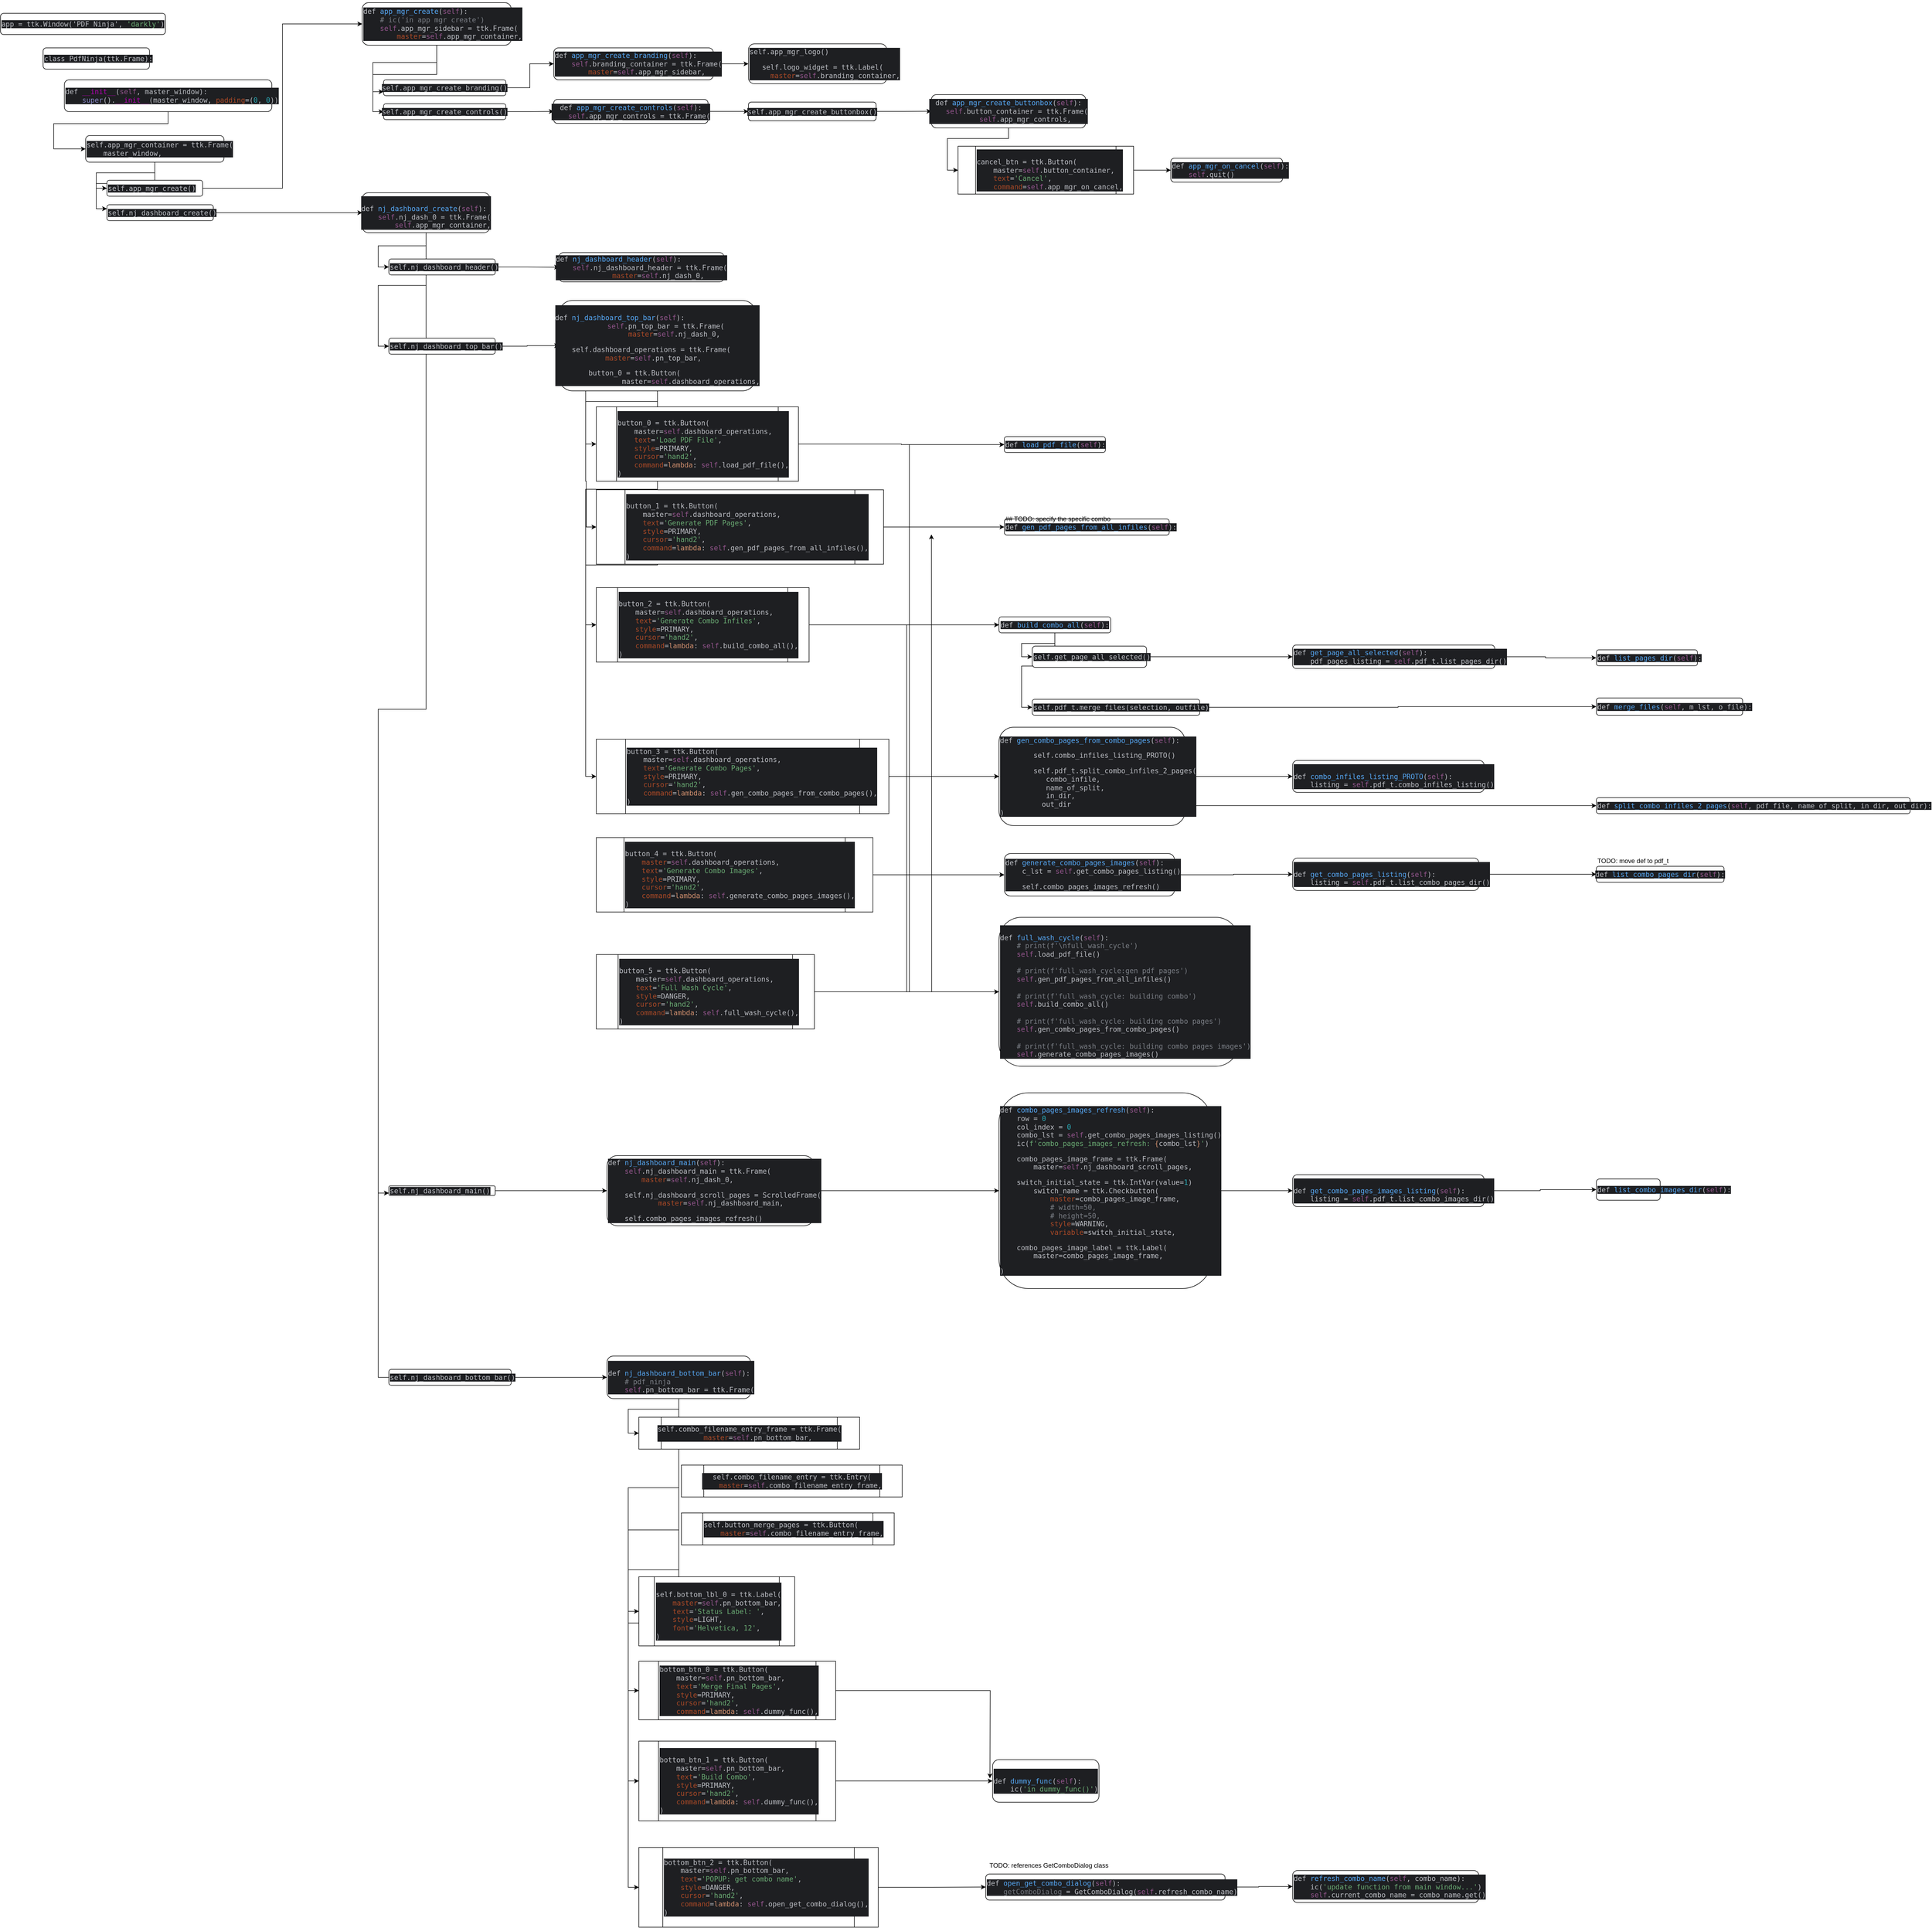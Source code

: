 <mxfile version="22.1.15" type="google">
  <diagram name="Page-1" id="zjtQdhBp9jaeCj07c4Xp">
    <mxGraphModel grid="1" page="1" gridSize="10" guides="1" tooltips="1" connect="1" arrows="1" fold="1" pageScale="1" pageWidth="850" pageHeight="1100" math="0" shadow="0">
      <root>
        <mxCell id="0" />
        <mxCell id="1" parent="0" />
        <mxCell id="2yg5KASqGBkeXSeHkA1k-1" value="&lt;div style=&quot;background-color:#1e1f22;color:#bcbec4&quot;&gt;&lt;pre style=&quot;font-family:&#39;JetBrains Mono&#39;,monospace;font-size:9.8pt;&quot;&gt;app = ttk.Window(&#39;PDF Ninja&#39;, &lt;span style=&quot;color:#6aab73;&quot;&gt;&#39;darkly&#39;&lt;/span&gt;)&lt;br&gt;&lt;/pre&gt;&lt;/div&gt;" style="rounded=1;whiteSpace=wrap;html=1;" vertex="1" parent="1">
          <mxGeometry x="80" y="80" width="310" height="40" as="geometry" />
        </mxCell>
        <mxCell id="2yg5KASqGBkeXSeHkA1k-2" value="&lt;div style=&quot;background-color:#1e1f22;color:#bcbec4&quot;&gt;&lt;pre style=&quot;font-family:&#39;JetBrains Mono&#39;,monospace;font-size:9.8pt;&quot;&gt;class PdfNinja(ttk.Frame):&lt;br&gt;&lt;/pre&gt;&lt;/div&gt;" style="rounded=1;whiteSpace=wrap;html=1;align=left;" vertex="1" parent="1">
          <mxGeometry x="160" y="145" width="200" height="40" as="geometry" />
        </mxCell>
        <mxCell id="2yg5KASqGBkeXSeHkA1k-59" style="edgeStyle=orthogonalEdgeStyle;rounded=0;orthogonalLoop=1;jettySize=auto;html=1;entryX=0;entryY=0.5;entryDx=0;entryDy=0;" edge="1" parent="1" source="2yg5KASqGBkeXSeHkA1k-3" target="2yg5KASqGBkeXSeHkA1k-4">
          <mxGeometry relative="1" as="geometry" />
        </mxCell>
        <mxCell id="2yg5KASqGBkeXSeHkA1k-3" value="&lt;div style=&quot;background-color:#1e1f22;color:#bcbec4&quot;&gt;&lt;pre style=&quot;font-family:&#39;JetBrains Mono&#39;,monospace;font-size:9.8pt;&quot;&gt;def &lt;span style=&quot;color:#b200b2;&quot;&gt;__init__&lt;/span&gt;(&lt;span style=&quot;color:#94558d;&quot;&gt;self&lt;/span&gt;, master_window):&lt;br&gt;    &lt;span style=&quot;color:#8888c6;&quot;&gt;super&lt;/span&gt;().&lt;span style=&quot;color:#b200b2;&quot;&gt;__init__&lt;/span&gt;(master_window, &lt;span style=&quot;color:#aa4926;&quot;&gt;padding&lt;/span&gt;=(&lt;span style=&quot;color:#2aacb8;&quot;&gt;0&lt;/span&gt;, &lt;span style=&quot;color:#2aacb8;&quot;&gt;0&lt;/span&gt;))&lt;/pre&gt;&lt;/div&gt;" style="rounded=1;whiteSpace=wrap;html=1;align=left;" vertex="1" parent="1">
          <mxGeometry x="200" y="205" width="390" height="60" as="geometry" />
        </mxCell>
        <mxCell id="2yg5KASqGBkeXSeHkA1k-60" style="edgeStyle=orthogonalEdgeStyle;rounded=0;orthogonalLoop=1;jettySize=auto;html=1;entryX=0;entryY=0.5;entryDx=0;entryDy=0;" edge="1" parent="1" source="2yg5KASqGBkeXSeHkA1k-4" target="2yg5KASqGBkeXSeHkA1k-5">
          <mxGeometry relative="1" as="geometry" />
        </mxCell>
        <mxCell id="2yg5KASqGBkeXSeHkA1k-61" style="edgeStyle=orthogonalEdgeStyle;rounded=0;orthogonalLoop=1;jettySize=auto;html=1;entryX=0;entryY=0.25;entryDx=0;entryDy=0;" edge="1" parent="1" source="2yg5KASqGBkeXSeHkA1k-4" target="2yg5KASqGBkeXSeHkA1k-6">
          <mxGeometry relative="1" as="geometry" />
        </mxCell>
        <mxCell id="2yg5KASqGBkeXSeHkA1k-4" value="&lt;div style=&quot;background-color:#1e1f22;color:#bcbec4&quot;&gt;&lt;pre style=&quot;font-family:&#39;JetBrains Mono&#39;,monospace;font-size:9.8pt;&quot;&gt;self.app_mgr_container = ttk.Frame(&lt;br&gt;    master_window,&lt;/pre&gt;&lt;/div&gt;" style="rounded=1;whiteSpace=wrap;html=1;align=left;" vertex="1" parent="1">
          <mxGeometry x="240" y="310" width="260" height="50" as="geometry" />
        </mxCell>
        <mxCell id="2yg5KASqGBkeXSeHkA1k-25" style="edgeStyle=orthogonalEdgeStyle;rounded=0;orthogonalLoop=1;jettySize=auto;html=1;entryX=0;entryY=0.5;entryDx=0;entryDy=0;" edge="1" parent="1" source="2yg5KASqGBkeXSeHkA1k-5" target="2yg5KASqGBkeXSeHkA1k-7">
          <mxGeometry relative="1" as="geometry" />
        </mxCell>
        <mxCell id="2yg5KASqGBkeXSeHkA1k-5" value="&lt;div style=&quot;background-color:#1e1f22;color:#bcbec4&quot;&gt;&lt;pre style=&quot;font-family:&#39;JetBrains Mono&#39;,monospace;font-size:9.8pt;&quot;&gt;&lt;span style=&quot;font-size: 9.8pt; white-space: normal;&quot;&gt;self.app_mgr_create()&lt;/span&gt;&lt;br&gt;&lt;/pre&gt;&lt;/div&gt;" style="rounded=1;whiteSpace=wrap;html=1;align=left;" vertex="1" parent="1">
          <mxGeometry x="280" y="394" width="180" height="30" as="geometry" />
        </mxCell>
        <mxCell id="2yg5KASqGBkeXSeHkA1k-58" style="edgeStyle=orthogonalEdgeStyle;rounded=0;orthogonalLoop=1;jettySize=auto;html=1;" edge="1" parent="1" source="2yg5KASqGBkeXSeHkA1k-6" target="2yg5KASqGBkeXSeHkA1k-26">
          <mxGeometry relative="1" as="geometry" />
        </mxCell>
        <mxCell id="2yg5KASqGBkeXSeHkA1k-6" value="&lt;div style=&quot;background-color:#1e1f22;color:#bcbec4&quot;&gt;&lt;pre style=&quot;font-family:&#39;JetBrains Mono&#39;,monospace;font-size:9.8pt;&quot;&gt;self.nj_dashboard_create()&lt;br&gt;&lt;/pre&gt;&lt;/div&gt;" style="rounded=1;whiteSpace=wrap;html=1;align=left;" vertex="1" parent="1">
          <mxGeometry x="280" y="440" width="200" height="30" as="geometry" />
        </mxCell>
        <mxCell id="2yg5KASqGBkeXSeHkA1k-22" style="edgeStyle=orthogonalEdgeStyle;rounded=0;orthogonalLoop=1;jettySize=auto;html=1;entryX=0;entryY=0.75;entryDx=0;entryDy=0;" edge="1" parent="1" source="2yg5KASqGBkeXSeHkA1k-7" target="2yg5KASqGBkeXSeHkA1k-10">
          <mxGeometry relative="1" as="geometry" />
        </mxCell>
        <mxCell id="2yg5KASqGBkeXSeHkA1k-23" style="edgeStyle=orthogonalEdgeStyle;rounded=0;orthogonalLoop=1;jettySize=auto;html=1;entryX=0;entryY=0.5;entryDx=0;entryDy=0;" edge="1" parent="1" source="2yg5KASqGBkeXSeHkA1k-7" target="2yg5KASqGBkeXSeHkA1k-11">
          <mxGeometry relative="1" as="geometry" />
        </mxCell>
        <mxCell id="2yg5KASqGBkeXSeHkA1k-7" value="&lt;div style=&quot;background-color:#1e1f22;color:#bcbec4&quot;&gt;&lt;pre style=&quot;font-family:&#39;JetBrains Mono&#39;,monospace;font-size:9.8pt;&quot;&gt;def &lt;span style=&quot;color:#56a8f5;&quot;&gt;app_mgr_create&lt;/span&gt;(&lt;span style=&quot;color:#94558d;&quot;&gt;self&lt;/span&gt;):&lt;br&gt;    &lt;span style=&quot;color:#7a7e85;&quot;&gt;# ic(&#39;in app mgr create&#39;)&lt;br&gt;&lt;/span&gt;&lt;span style=&quot;color:#7a7e85;&quot;&gt;    &lt;/span&gt;&lt;span style=&quot;color:#94558d;&quot;&gt;self&lt;/span&gt;.app_mgr_sidebar = ttk.Frame(&lt;br&gt;        &lt;span style=&quot;color:#aa4926;&quot;&gt;master&lt;/span&gt;=&lt;span style=&quot;color:#94558d;&quot;&gt;self&lt;/span&gt;.app_mgr_container,&lt;/pre&gt;&lt;/div&gt;" style="rounded=1;whiteSpace=wrap;html=1;align=left;" vertex="1" parent="1">
          <mxGeometry x="760" y="60" width="280" height="80" as="geometry" />
        </mxCell>
        <mxCell id="2yg5KASqGBkeXSeHkA1k-13" style="edgeStyle=orthogonalEdgeStyle;rounded=0;orthogonalLoop=1;jettySize=auto;html=1;entryX=0;entryY=0.5;entryDx=0;entryDy=0;" edge="1" parent="1" source="2yg5KASqGBkeXSeHkA1k-10" target="2yg5KASqGBkeXSeHkA1k-12">
          <mxGeometry relative="1" as="geometry" />
        </mxCell>
        <mxCell id="2yg5KASqGBkeXSeHkA1k-10" value="&lt;div style=&quot;background-color:#1e1f22;color:#bcbec4&quot;&gt;&lt;pre style=&quot;font-family:&#39;JetBrains Mono&#39;,monospace;font-size:9.8pt;&quot;&gt;self.app_mgr_create_branding()&lt;br&gt;&lt;/pre&gt;&lt;/div&gt;" style="rounded=1;whiteSpace=wrap;html=1;" vertex="1" parent="1">
          <mxGeometry x="800" y="205" width="230" height="30" as="geometry" />
        </mxCell>
        <mxCell id="2yg5KASqGBkeXSeHkA1k-17" style="edgeStyle=orthogonalEdgeStyle;rounded=0;orthogonalLoop=1;jettySize=auto;html=1;" edge="1" parent="1" source="2yg5KASqGBkeXSeHkA1k-11" target="2yg5KASqGBkeXSeHkA1k-16">
          <mxGeometry relative="1" as="geometry" />
        </mxCell>
        <mxCell id="2yg5KASqGBkeXSeHkA1k-11" value="&lt;div style=&quot;background-color:#1e1f22;color:#bcbec4&quot;&gt;&lt;pre style=&quot;font-family:&#39;JetBrains Mono&#39;,monospace;font-size:9.8pt;&quot;&gt;self.app_mgr_create_controls()&lt;br&gt;&lt;/pre&gt;&lt;/div&gt;" style="rounded=1;whiteSpace=wrap;html=1;" vertex="1" parent="1">
          <mxGeometry x="800" y="250" width="230" height="30" as="geometry" />
        </mxCell>
        <mxCell id="2yg5KASqGBkeXSeHkA1k-15" style="edgeStyle=orthogonalEdgeStyle;rounded=0;orthogonalLoop=1;jettySize=auto;html=1;" edge="1" parent="1" source="2yg5KASqGBkeXSeHkA1k-12" target="2yg5KASqGBkeXSeHkA1k-14">
          <mxGeometry relative="1" as="geometry" />
        </mxCell>
        <mxCell id="2yg5KASqGBkeXSeHkA1k-12" value="&lt;div style=&quot;background-color:#1e1f22;color:#bcbec4&quot;&gt;&lt;pre style=&quot;font-family:&#39;JetBrains Mono&#39;,monospace;font-size:9.8pt;&quot;&gt;&lt;div&gt;&lt;pre style=&quot;font-family:&#39;JetBrains Mono&#39;,monospace;font-size:9.8pt;&quot;&gt;def &lt;span style=&quot;color:#56a8f5;&quot;&gt;app_mgr_create_branding&lt;/span&gt;(&lt;span style=&quot;color:#94558d;&quot;&gt;self&lt;/span&gt;):&lt;br&gt;    &lt;span style=&quot;color:#94558d;&quot;&gt;self&lt;/span&gt;.branding_container = ttk.Frame(&lt;br&gt;        &lt;span style=&quot;color:#aa4926;&quot;&gt;master&lt;/span&gt;=&lt;span style=&quot;color:#94558d;&quot;&gt;self&lt;/span&gt;.app_mgr_sidebar,&lt;/pre&gt;&lt;/div&gt;&lt;/pre&gt;&lt;/div&gt;" style="rounded=1;whiteSpace=wrap;html=1;align=left;" vertex="1" parent="1">
          <mxGeometry x="1120" y="145" width="300" height="60" as="geometry" />
        </mxCell>
        <mxCell id="2yg5KASqGBkeXSeHkA1k-14" value="&lt;div style=&quot;background-color:#1e1f22;color:#bcbec4&quot;&gt;&lt;pre style=&quot;font-family:&#39;JetBrains Mono&#39;,monospace;font-size:9.8pt;&quot;&gt;self.app_mgr_logo()&lt;/pre&gt;&lt;pre style=&quot;font-family:&#39;JetBrains Mono&#39;,monospace;font-size:9.8pt;&quot;&gt;&lt;div&gt;&lt;pre style=&quot;font-family:&#39;JetBrains Mono&#39;,monospace;font-size:9.8pt;&quot;&gt;   self.logo_widget = ttk.Label(&lt;br&gt;     &lt;span style=&quot;color:#aa4926;&quot;&gt;master&lt;/span&gt;=&lt;span style=&quot;color:#94558d;&quot;&gt;self&lt;/span&gt;.branding_container,&lt;/pre&gt;&lt;/div&gt;&lt;/pre&gt;&lt;/div&gt;" style="rounded=1;whiteSpace=wrap;html=1;align=left;" vertex="1" parent="1">
          <mxGeometry x="1486" y="137.5" width="260" height="75" as="geometry" />
        </mxCell>
        <mxCell id="2yg5KASqGBkeXSeHkA1k-19" style="edgeStyle=orthogonalEdgeStyle;rounded=0;orthogonalLoop=1;jettySize=auto;html=1;" edge="1" parent="1" source="2yg5KASqGBkeXSeHkA1k-16" target="2yg5KASqGBkeXSeHkA1k-18">
          <mxGeometry relative="1" as="geometry" />
        </mxCell>
        <mxCell id="2yg5KASqGBkeXSeHkA1k-16" value="&lt;div style=&quot;background-color:#1e1f22;color:#bcbec4&quot;&gt;&lt;pre style=&quot;font-family:&#39;JetBrains Mono&#39;,monospace;font-size:9.8pt;&quot;&gt;def &lt;span style=&quot;color:#56a8f5;&quot;&gt;app_mgr_create_controls&lt;/span&gt;(&lt;span style=&quot;color:#94558d;&quot;&gt;self&lt;/span&gt;):&lt;br&gt;    &lt;span style=&quot;color:#94558d;&quot;&gt;self&lt;/span&gt;.app_mgr_controls = ttk.Frame(&lt;/pre&gt;&lt;/div&gt;" style="rounded=1;whiteSpace=wrap;html=1;" vertex="1" parent="1">
          <mxGeometry x="1120" y="242" width="290" height="45" as="geometry" />
        </mxCell>
        <mxCell id="2yg5KASqGBkeXSeHkA1k-21" style="edgeStyle=orthogonalEdgeStyle;rounded=0;orthogonalLoop=1;jettySize=auto;html=1;entryX=0;entryY=0.5;entryDx=0;entryDy=0;" edge="1" parent="1" source="2yg5KASqGBkeXSeHkA1k-18" target="2yg5KASqGBkeXSeHkA1k-20">
          <mxGeometry relative="1" as="geometry" />
        </mxCell>
        <mxCell id="2yg5KASqGBkeXSeHkA1k-18" value="&lt;div style=&quot;background-color:#1e1f22;color:#bcbec4&quot;&gt;&lt;pre style=&quot;font-family:&#39;JetBrains Mono&#39;,monospace;font-size:9.8pt;&quot;&gt;self.app_mgr_create_buttonbox()&lt;br&gt;&lt;/pre&gt;&lt;/div&gt;" style="rounded=1;whiteSpace=wrap;html=1;" vertex="1" parent="1">
          <mxGeometry x="1486" y="247" width="240" height="35" as="geometry" />
        </mxCell>
        <mxCell id="2yg5KASqGBkeXSeHkA1k-40" style="edgeStyle=orthogonalEdgeStyle;rounded=0;orthogonalLoop=1;jettySize=auto;html=1;entryX=0;entryY=0.5;entryDx=0;entryDy=0;" edge="1" parent="1" source="2yg5KASqGBkeXSeHkA1k-20" target="2yg5KASqGBkeXSeHkA1k-38">
          <mxGeometry relative="1" as="geometry" />
        </mxCell>
        <mxCell id="2yg5KASqGBkeXSeHkA1k-20" value="&lt;div style=&quot;background-color:#1e1f22;color:#bcbec4&quot;&gt;&lt;pre style=&quot;font-family:&#39;JetBrains Mono&#39;,monospace;font-size:9.8pt;&quot;&gt;def &lt;span style=&quot;color:#56a8f5;&quot;&gt;app_mgr_create_buttonbox&lt;/span&gt;(&lt;span style=&quot;color:#94558d;&quot;&gt;self&lt;/span&gt;):&lt;br&gt;    &lt;span style=&quot;color:#94558d;&quot;&gt;self&lt;/span&gt;.button_container = ttk.Frame(&lt;br&gt;        &lt;span style=&quot;color:#94558d;&quot;&gt;self&lt;/span&gt;.app_mgr_controls,&lt;/pre&gt;&lt;/div&gt;" style="rounded=1;whiteSpace=wrap;html=1;" vertex="1" parent="1">
          <mxGeometry x="1830" y="233" width="290" height="62.5" as="geometry" />
        </mxCell>
        <mxCell id="2yg5KASqGBkeXSeHkA1k-53" style="edgeStyle=orthogonalEdgeStyle;rounded=0;orthogonalLoop=1;jettySize=auto;html=1;entryX=0;entryY=0.5;entryDx=0;entryDy=0;" edge="1" parent="1" source="2yg5KASqGBkeXSeHkA1k-26" target="2yg5KASqGBkeXSeHkA1k-27">
          <mxGeometry relative="1" as="geometry" />
        </mxCell>
        <mxCell id="2yg5KASqGBkeXSeHkA1k-54" style="edgeStyle=orthogonalEdgeStyle;rounded=0;orthogonalLoop=1;jettySize=auto;html=1;entryX=0;entryY=0.5;entryDx=0;entryDy=0;" edge="1" parent="1" source="2yg5KASqGBkeXSeHkA1k-26" target="2yg5KASqGBkeXSeHkA1k-28">
          <mxGeometry relative="1" as="geometry" />
        </mxCell>
        <mxCell id="2yg5KASqGBkeXSeHkA1k-110" style="edgeStyle=orthogonalEdgeStyle;rounded=0;orthogonalLoop=1;jettySize=auto;html=1;entryX=0;entryY=0.75;entryDx=0;entryDy=0;exitX=0;exitY=0.5;exitDx=0;exitDy=0;" edge="1" parent="1" source="2yg5KASqGBkeXSeHkA1k-30" target="2yg5KASqGBkeXSeHkA1k-29">
          <mxGeometry relative="1" as="geometry" />
        </mxCell>
        <mxCell id="2yg5KASqGBkeXSeHkA1k-111" style="edgeStyle=orthogonalEdgeStyle;rounded=0;orthogonalLoop=1;jettySize=auto;html=1;entryX=0;entryY=0.75;entryDx=0;entryDy=0;" edge="1" parent="1" source="2yg5KASqGBkeXSeHkA1k-26" target="2yg5KASqGBkeXSeHkA1k-29">
          <mxGeometry relative="1" as="geometry" />
        </mxCell>
        <mxCell id="2yg5KASqGBkeXSeHkA1k-26" value="&lt;div style=&quot;background-color: rgb(30, 31, 34);&quot;&gt;&lt;pre style=&quot;&quot;&gt;&lt;div style=&quot;text-align: left;&quot;&gt;&lt;font face=&quot;JetBrains Mono, monospace&quot; color=&quot;#bcbec4&quot;&gt;&lt;span style=&quot;font-size: 13.067px;&quot;&gt;&lt;br&gt;&lt;/span&gt;&lt;/font&gt;&lt;/div&gt;&lt;font face=&quot;JetBrains Mono, monospace&quot; color=&quot;#bcbec4&quot;&gt;&lt;div style=&quot;text-align: left;&quot;&gt;&lt;font style=&quot;white-space: normal;&quot; face=&quot;JetBrains Mono, monospace&quot; color=&quot;#bcbec4&quot;&gt;&lt;span style=&quot;font-size: 9.8pt;&quot;&gt;def &lt;/span&gt;&lt;/font&gt;&lt;span style=&quot;white-space: normal; color: rgb(86, 168, 245); font-size: 9.8pt;&quot;&gt;nj_dashboard_create&lt;/span&gt;&lt;font style=&quot;white-space: normal;&quot; face=&quot;JetBrains Mono, monospace&quot; color=&quot;#bcbec4&quot;&gt;&lt;span style=&quot;font-size: 9.8pt;&quot;&gt;(&lt;/span&gt;&lt;/font&gt;&lt;span style=&quot;white-space: normal; color: rgb(148, 85, 141); font-size: 9.8pt;&quot;&gt;self&lt;/span&gt;&lt;font style=&quot;white-space: normal;&quot; face=&quot;JetBrains Mono, monospace&quot; color=&quot;#bcbec4&quot;&gt;&lt;span style=&quot;font-size: 9.8pt;&quot;&gt;):&lt;/span&gt;&lt;/font&gt;&lt;/div&gt;&lt;/font&gt;&lt;font face=&quot;JetBrains Mono, monospace&quot; color=&quot;#bcbec4&quot;&gt;&lt;span style=&quot;font-size: 9.8pt;&quot;&gt;    &lt;/span&gt;&lt;/font&gt;&lt;span style=&quot;color: rgb(148, 85, 141); font-family: &amp;quot;JetBrains Mono&amp;quot;, monospace; font-size: 9.8pt;&quot;&gt;self&lt;/span&gt;&lt;font face=&quot;JetBrains Mono, monospace&quot; color=&quot;#bcbec4&quot;&gt;&lt;span style=&quot;font-size: 9.8pt;&quot;&gt;.nj_dash_0 = ttk.Frame(&lt;br&gt;        &lt;/span&gt;&lt;/font&gt;&lt;span style=&quot;color: rgb(148, 85, 141); font-family: &amp;quot;JetBrains Mono&amp;quot;, monospace; font-size: 9.8pt;&quot;&gt;self&lt;/span&gt;&lt;font face=&quot;JetBrains Mono, monospace&quot; color=&quot;#bcbec4&quot;&gt;&lt;span style=&quot;font-size: 9.8pt;&quot;&gt;.app_mgr_container,&lt;/span&gt;&lt;/font&gt;&lt;/pre&gt;&lt;/div&gt;" style="rounded=1;whiteSpace=wrap;html=1;" vertex="1" parent="1">
          <mxGeometry x="760" y="417.5" width="240" height="75" as="geometry" />
        </mxCell>
        <mxCell id="2yg5KASqGBkeXSeHkA1k-57" style="edgeStyle=orthogonalEdgeStyle;rounded=0;orthogonalLoop=1;jettySize=auto;html=1;" edge="1" parent="1" source="2yg5KASqGBkeXSeHkA1k-27" target="2yg5KASqGBkeXSeHkA1k-31">
          <mxGeometry relative="1" as="geometry" />
        </mxCell>
        <mxCell id="2yg5KASqGBkeXSeHkA1k-27" value="&lt;div style=&quot;background-color:#1e1f22;color:#bcbec4&quot;&gt;&lt;pre style=&quot;font-family:&#39;JetBrains Mono&#39;,monospace;font-size:9.8pt;&quot;&gt;self.nj_dashboard_header()&lt;br&gt;&lt;/pre&gt;&lt;/div&gt;" style="rounded=1;whiteSpace=wrap;html=1;align=left;" vertex="1" parent="1">
          <mxGeometry x="810" y="542" width="200" height="30" as="geometry" />
        </mxCell>
        <mxCell id="2yg5KASqGBkeXSeHkA1k-35" style="edgeStyle=orthogonalEdgeStyle;rounded=0;orthogonalLoop=1;jettySize=auto;html=1;entryX=0;entryY=0.5;entryDx=0;entryDy=0;" edge="1" parent="1" source="2yg5KASqGBkeXSeHkA1k-28" target="2yg5KASqGBkeXSeHkA1k-32">
          <mxGeometry relative="1" as="geometry" />
        </mxCell>
        <mxCell id="2yg5KASqGBkeXSeHkA1k-28" value="&lt;div style=&quot;background-color:#1e1f22;color:#bcbec4&quot;&gt;&lt;pre style=&quot;font-family:&#39;JetBrains Mono&#39;,monospace;font-size:9.8pt;&quot;&gt;self.nj_dashboard_top_bar()&lt;br&gt;&lt;/pre&gt;&lt;/div&gt;" style="rounded=1;whiteSpace=wrap;html=1;align=left;" vertex="1" parent="1">
          <mxGeometry x="810" y="691" width="200" height="30" as="geometry" />
        </mxCell>
        <mxCell id="2yg5KASqGBkeXSeHkA1k-114" style="edgeStyle=orthogonalEdgeStyle;rounded=0;orthogonalLoop=1;jettySize=auto;html=1;" edge="1" parent="1" source="2yg5KASqGBkeXSeHkA1k-29" target="2yg5KASqGBkeXSeHkA1k-112">
          <mxGeometry relative="1" as="geometry" />
        </mxCell>
        <mxCell id="2yg5KASqGBkeXSeHkA1k-29" value="&lt;div style=&quot;background-color:#1e1f22;color:#bcbec4&quot;&gt;&lt;pre style=&quot;font-family:&#39;JetBrains Mono&#39;,monospace;font-size:9.8pt;&quot;&gt;self.nj_dashboard_main()&lt;br&gt;&lt;/pre&gt;&lt;/div&gt;" style="rounded=1;whiteSpace=wrap;html=1;align=left;" vertex="1" parent="1">
          <mxGeometry x="810" y="2285" width="200" height="18" as="geometry" />
        </mxCell>
        <mxCell id="2yg5KASqGBkeXSeHkA1k-133" style="edgeStyle=orthogonalEdgeStyle;rounded=0;orthogonalLoop=1;jettySize=auto;html=1;" edge="1" parent="1" source="2yg5KASqGBkeXSeHkA1k-30" target="2yg5KASqGBkeXSeHkA1k-121">
          <mxGeometry relative="1" as="geometry" />
        </mxCell>
        <mxCell id="2yg5KASqGBkeXSeHkA1k-30" value="&lt;div style=&quot;background-color:#1e1f22;color:#bcbec4&quot;&gt;&lt;pre style=&quot;font-family:&#39;JetBrains Mono&#39;,monospace;font-size:9.8pt;&quot;&gt;self.nj_dashboard_bottom_bar()&lt;br&gt;&lt;/pre&gt;&lt;/div&gt;" style="rounded=1;whiteSpace=wrap;html=1;align=left;" vertex="1" parent="1">
          <mxGeometry x="810" y="2630" width="230" height="30" as="geometry" />
        </mxCell>
        <mxCell id="2yg5KASqGBkeXSeHkA1k-31" value="&lt;div style=&quot;background-color: rgb(30, 31, 34);&quot;&gt;&lt;pre style=&quot;&quot;&gt;&lt;div style=&quot;text-align: left;&quot;&gt;&lt;font style=&quot;color: rgb(188, 190, 196); font-family: &amp;quot;JetBrains Mono&amp;quot;, monospace; white-space: normal;&quot; face=&quot;JetBrains Mono, monospace&quot; color=&quot;#bcbec4&quot;&gt;&lt;span style=&quot;font-size: 9.8pt;&quot;&gt;def &lt;/span&gt;&lt;/font&gt;&lt;span style=&quot;font-family: &amp;quot;JetBrains Mono&amp;quot;, monospace; white-space: normal; color: rgb(86, 168, 245); font-size: 9.8pt;&quot;&gt;nj_dashboard_header&lt;/span&gt;&lt;font style=&quot;color: rgb(188, 190, 196); font-family: &amp;quot;JetBrains Mono&amp;quot;, monospace; white-space: normal;&quot; face=&quot;JetBrains Mono, monospace&quot; color=&quot;#bcbec4&quot;&gt;&lt;span style=&quot;font-size: 9.8pt;&quot;&gt;(&lt;/span&gt;&lt;/font&gt;&lt;span style=&quot;font-family: &amp;quot;JetBrains Mono&amp;quot;, monospace; white-space: normal; color: rgb(148, 85, 141); font-size: 9.8pt;&quot;&gt;self&lt;/span&gt;&lt;font style=&quot;color: rgb(188, 190, 196); font-family: &amp;quot;JetBrains Mono&amp;quot;, monospace; white-space: normal;&quot; face=&quot;JetBrains Mono, monospace&quot; color=&quot;#bcbec4&quot;&gt;&lt;span style=&quot;font-size: 9.8pt;&quot;&gt;):&lt;/span&gt;&lt;/font&gt;&lt;br&gt;&lt;/div&gt;&lt;font face=&quot;JetBrains Mono, monospace&quot; color=&quot;#bcbec4&quot;&gt;&lt;span style=&quot;font-size: 9.8pt;&quot;&gt;    &lt;/span&gt;&lt;/font&gt;&lt;span style=&quot;color: rgb(148, 85, 141); font-family: &amp;quot;JetBrains Mono&amp;quot;, monospace; font-size: 9.8pt;&quot;&gt;self&lt;/span&gt;&lt;font face=&quot;JetBrains Mono, monospace&quot; color=&quot;#bcbec4&quot;&gt;&lt;span style=&quot;font-size: 9.8pt;&quot;&gt;.nj_dashboard_header = ttk.Frame(&lt;br&gt;        &lt;/span&gt;&lt;/font&gt;&lt;span style=&quot;color: rgb(170, 73, 38); font-family: &amp;quot;JetBrains Mono&amp;quot;, monospace; font-size: 9.8pt;&quot;&gt;master&lt;/span&gt;&lt;font face=&quot;JetBrains Mono, monospace&quot; color=&quot;#bcbec4&quot;&gt;&lt;span style=&quot;font-size: 9.8pt;&quot;&gt;=&lt;/span&gt;&lt;/font&gt;&lt;span style=&quot;color: rgb(148, 85, 141); font-family: &amp;quot;JetBrains Mono&amp;quot;, monospace; font-size: 9.8pt;&quot;&gt;self&lt;/span&gt;&lt;font face=&quot;JetBrains Mono, monospace&quot; color=&quot;#bcbec4&quot;&gt;&lt;span style=&quot;font-size: 9.8pt;&quot;&gt;.nj_dash_0,&lt;/span&gt;&lt;/font&gt;&lt;/pre&gt;&lt;/div&gt;" style="rounded=1;whiteSpace=wrap;html=1;" vertex="1" parent="1">
          <mxGeometry x="1130" y="530" width="310" height="55" as="geometry" />
        </mxCell>
        <mxCell id="2yg5KASqGBkeXSeHkA1k-36" style="edgeStyle=orthogonalEdgeStyle;rounded=0;orthogonalLoop=1;jettySize=auto;html=1;entryX=0;entryY=0.5;entryDx=0;entryDy=0;" edge="1" parent="1" source="2yg5KASqGBkeXSeHkA1k-32" target="2yg5KASqGBkeXSeHkA1k-33">
          <mxGeometry relative="1" as="geometry" />
        </mxCell>
        <mxCell id="2yg5KASqGBkeXSeHkA1k-63" style="edgeStyle=orthogonalEdgeStyle;rounded=0;orthogonalLoop=1;jettySize=auto;html=1;entryX=0;entryY=0.5;entryDx=0;entryDy=0;" edge="1" parent="1" source="2yg5KASqGBkeXSeHkA1k-32" target="2yg5KASqGBkeXSeHkA1k-62">
          <mxGeometry relative="1" as="geometry" />
        </mxCell>
        <mxCell id="2yg5KASqGBkeXSeHkA1k-88" style="edgeStyle=orthogonalEdgeStyle;rounded=0;orthogonalLoop=1;jettySize=auto;html=1;entryX=0;entryY=0.5;entryDx=0;entryDy=0;" edge="1" parent="1" source="2yg5KASqGBkeXSeHkA1k-32" target="2yg5KASqGBkeXSeHkA1k-80">
          <mxGeometry relative="1" as="geometry" />
        </mxCell>
        <mxCell id="2yg5KASqGBkeXSeHkA1k-32" value="&lt;div style=&quot;background-color: rgb(30, 31, 34);&quot;&gt;&lt;pre style=&quot;&quot;&gt;&lt;div style=&quot;text-align: left;&quot;&gt;&lt;font face=&quot;JetBrains Mono, monospace&quot; color=&quot;#bcbec4&quot;&gt;&lt;span style=&quot;font-size: 13.067px;&quot;&gt;&lt;br&gt;&lt;/span&gt;&lt;/font&gt;&lt;/div&gt;&lt;font face=&quot;JetBrains Mono, monospace&quot; color=&quot;#bcbec4&quot;&gt;&lt;div style=&quot;text-align: left;&quot;&gt;&lt;font style=&quot;&quot; face=&quot;JetBrains Mono, monospace&quot; color=&quot;#bcbec4&quot;&gt;&lt;span style=&quot;font-size: 9.8pt;&quot;&gt;def &lt;/span&gt;&lt;/font&gt;&lt;span style=&quot;color: rgb(86, 168, 245); font-size: 9.8pt;&quot;&gt;nj_dashboard_top_bar&lt;/span&gt;&lt;font style=&quot;&quot; face=&quot;JetBrains Mono, monospace&quot; color=&quot;#bcbec4&quot;&gt;&lt;span style=&quot;font-size: 9.8pt;&quot;&gt;(&lt;/span&gt;&lt;/font&gt;&lt;span style=&quot;color: rgb(148, 85, 141); font-size: 9.8pt;&quot;&gt;self&lt;/span&gt;&lt;font style=&quot;&quot; face=&quot;JetBrains Mono, monospace&quot; color=&quot;#bcbec4&quot;&gt;&lt;span style=&quot;font-size: 9.8pt;&quot;&gt;):&lt;/span&gt;&lt;/font&gt;&lt;/div&gt;&lt;/font&gt;&lt;font face=&quot;JetBrains Mono, monospace&quot; color=&quot;#bcbec4&quot;&gt;&lt;span style=&quot;font-size: 9.8pt;&quot;&gt;    &lt;/span&gt;&lt;/font&gt;&lt;span style=&quot;color: rgb(148, 85, 141); font-family: &amp;quot;JetBrains Mono&amp;quot;, monospace; font-size: 9.8pt;&quot;&gt;self&lt;/span&gt;&lt;font face=&quot;JetBrains Mono, monospace&quot; color=&quot;#bcbec4&quot;&gt;&lt;span style=&quot;font-size: 9.8pt;&quot;&gt;.pn_top_bar = ttk.Frame(&lt;br&gt;        &lt;/span&gt;&lt;/font&gt;&lt;span style=&quot;color: rgb(170, 73, 38); font-family: &amp;quot;JetBrains Mono&amp;quot;, monospace; font-size: 9.8pt;&quot;&gt;master&lt;/span&gt;&lt;font face=&quot;JetBrains Mono, monospace&quot; color=&quot;#bcbec4&quot;&gt;&lt;span style=&quot;font-size: 9.8pt;&quot;&gt;=&lt;/span&gt;&lt;/font&gt;&lt;span style=&quot;color: rgb(148, 85, 141); font-family: &amp;quot;JetBrains Mono&amp;quot;, monospace; font-size: 9.8pt;&quot;&gt;self&lt;/span&gt;&lt;font face=&quot;JetBrains Mono, monospace&quot; color=&quot;#bcbec4&quot;&gt;&lt;span style=&quot;font-size: 9.8pt;&quot;&gt;.nj_dash_0,&lt;/span&gt;&lt;/font&gt;&lt;/pre&gt;&lt;pre style=&quot;text-align: left;&quot;&gt;&lt;div style=&quot;color: rgb(188, 190, 196);&quot;&gt;&lt;pre style=&quot;font-family:&#39;JetBrains Mono&#39;,monospace;font-size:9.8pt;&quot;&gt;&lt;span style=&quot;&quot;&gt;&lt;span style=&quot;white-space: pre;&quot;&gt;&amp;nbsp;&amp;nbsp;&amp;nbsp;&amp;nbsp;&lt;/span&gt;&lt;/span&gt;self.dashboard_operations = ttk.Frame(&lt;br&gt;    &lt;span style=&quot;&quot;&gt;&lt;span style=&quot;white-space: pre;&quot;&gt;&amp;nbsp;&amp;nbsp;&amp;nbsp;&amp;nbsp;&lt;/span&gt;&lt;/span&gt;&lt;span style=&quot;&quot;&gt;&lt;span style=&quot;white-space: pre;&quot;&gt;&amp;nbsp;&amp;nbsp;&amp;nbsp;&amp;nbsp;&lt;/span&gt;&lt;/span&gt;&lt;span style=&quot;color:#aa4926;&quot;&gt;master&lt;/span&gt;=&lt;span style=&quot;color:#94558d;&quot;&gt;self&lt;/span&gt;.pn_top_bar,&lt;/pre&gt;&lt;pre style=&quot;font-family:&#39;JetBrains Mono&#39;,monospace;font-size:9.8pt;&quot;&gt;&lt;div&gt;&lt;pre style=&quot;font-family:&#39;JetBrains Mono&#39;,monospace;font-size:9.8pt;&quot;&gt;&lt;span style=&quot;white-space: pre;&quot;&gt;&#x9;&lt;/span&gt;button_0 = ttk.Button(&lt;br&gt;    &lt;span style=&quot;white-space: pre;&quot;&gt;&#x9;&lt;/span&gt;&lt;span style=&quot;white-space: pre;&quot;&gt;&#x9;&lt;/span&gt;master=&lt;span style=&quot;color:#94558d;&quot;&gt;self&lt;/span&gt;.dashboard_operations,&lt;/pre&gt;&lt;/div&gt;&lt;/pre&gt;&lt;/div&gt;&lt;/pre&gt;&lt;/div&gt;" style="rounded=1;whiteSpace=wrap;html=1;" vertex="1" parent="1">
          <mxGeometry x="1130" y="620" width="370" height="170" as="geometry" />
        </mxCell>
        <mxCell id="2yg5KASqGBkeXSeHkA1k-42" style="edgeStyle=orthogonalEdgeStyle;rounded=0;orthogonalLoop=1;jettySize=auto;html=1;" edge="1" parent="1" source="2yg5KASqGBkeXSeHkA1k-33" target="2yg5KASqGBkeXSeHkA1k-37">
          <mxGeometry relative="1" as="geometry" />
        </mxCell>
        <mxCell id="2yg5KASqGBkeXSeHkA1k-33" value="&lt;div style=&quot;background-color: rgb(30, 31, 34);&quot;&gt;&lt;pre style=&quot;&quot;&gt;&lt;div style=&quot;&quot;&gt;&lt;font face=&quot;JetBrains Mono, monospace&quot; color=&quot;#bcbec4&quot;&gt;&lt;span style=&quot;font-size: 13.067px;&quot;&gt;&lt;br&gt;&lt;/span&gt;&lt;/font&gt;&lt;/div&gt;&lt;font face=&quot;JetBrains Mono, monospace&quot; color=&quot;#bcbec4&quot;&gt;&lt;span style=&quot;font-size: 9.8pt;&quot;&gt;button_0 = ttk.Button(&lt;br&gt;    master=&lt;/span&gt;&lt;/font&gt;&lt;span style=&quot;color: rgb(148, 85, 141); font-family: &amp;quot;JetBrains Mono&amp;quot;, monospace; font-size: 9.8pt;&quot;&gt;self&lt;/span&gt;&lt;font face=&quot;JetBrains Mono, monospace&quot; color=&quot;#bcbec4&quot;&gt;&lt;span style=&quot;font-size: 9.8pt;&quot;&gt;.dashboard_operations,&lt;br&gt;    &lt;/span&gt;&lt;/font&gt;&lt;span style=&quot;color: rgb(170, 73, 38); font-family: &amp;quot;JetBrains Mono&amp;quot;, monospace; font-size: 9.8pt;&quot;&gt;text&lt;/span&gt;&lt;font face=&quot;JetBrains Mono, monospace&quot; color=&quot;#bcbec4&quot;&gt;&lt;span style=&quot;font-size: 9.8pt;&quot;&gt;=&lt;/span&gt;&lt;/font&gt;&lt;span style=&quot;color: rgb(106, 171, 115); font-family: &amp;quot;JetBrains Mono&amp;quot;, monospace; font-size: 9.8pt;&quot;&gt;&#39;Load PDF File&#39;&lt;/span&gt;&lt;font face=&quot;JetBrains Mono, monospace&quot; color=&quot;#bcbec4&quot;&gt;&lt;span style=&quot;font-size: 9.8pt;&quot;&gt;,&lt;br&gt;    &lt;/span&gt;&lt;/font&gt;&lt;span style=&quot;color: rgb(170, 73, 38); font-family: &amp;quot;JetBrains Mono&amp;quot;, monospace; font-size: 9.8pt;&quot;&gt;style&lt;/span&gt;&lt;font face=&quot;JetBrains Mono, monospace&quot; color=&quot;#bcbec4&quot;&gt;&lt;span style=&quot;font-size: 9.8pt;&quot;&gt;=PRIMARY,&lt;br&gt;    &lt;/span&gt;&lt;/font&gt;&lt;span style=&quot;color: rgb(170, 73, 38); font-family: &amp;quot;JetBrains Mono&amp;quot;, monospace; font-size: 9.8pt;&quot;&gt;cursor&lt;/span&gt;&lt;font face=&quot;JetBrains Mono, monospace&quot; color=&quot;#bcbec4&quot;&gt;&lt;span style=&quot;font-size: 9.8pt;&quot;&gt;=&lt;/span&gt;&lt;/font&gt;&lt;span style=&quot;color: rgb(106, 171, 115); font-family: &amp;quot;JetBrains Mono&amp;quot;, monospace; font-size: 9.8pt;&quot;&gt;&#39;hand2&#39;&lt;/span&gt;&lt;font face=&quot;JetBrains Mono, monospace&quot; color=&quot;#bcbec4&quot;&gt;&lt;span style=&quot;font-size: 9.8pt;&quot;&gt;,&lt;br&gt;    &lt;/span&gt;&lt;/font&gt;&lt;span style=&quot;color: rgb(170, 73, 38); font-family: &amp;quot;JetBrains Mono&amp;quot;, monospace; font-size: 9.8pt;&quot;&gt;command&lt;/span&gt;&lt;font face=&quot;JetBrains Mono, monospace&quot; color=&quot;#bcbec4&quot;&gt;&lt;span style=&quot;font-size: 9.8pt;&quot;&gt;=&lt;/span&gt;&lt;/font&gt;&lt;span style=&quot;color: rgb(207, 142, 109); font-family: &amp;quot;JetBrains Mono&amp;quot;, monospace; font-size: 9.8pt;&quot;&gt;lambda&lt;/span&gt;&lt;font face=&quot;JetBrains Mono, monospace&quot; color=&quot;#bcbec4&quot;&gt;&lt;span style=&quot;font-size: 9.8pt;&quot;&gt;: &lt;/span&gt;&lt;/font&gt;&lt;span style=&quot;color: rgb(148, 85, 141); font-family: &amp;quot;JetBrains Mono&amp;quot;, monospace; font-size: 9.8pt;&quot;&gt;self&lt;/span&gt;&lt;font face=&quot;JetBrains Mono, monospace&quot; color=&quot;#bcbec4&quot;&gt;&lt;span style=&quot;font-size: 9.8pt;&quot;&gt;.load_pdf_file(),&lt;br&gt;)&lt;/span&gt;&lt;/font&gt;&lt;/pre&gt;&lt;/div&gt;" style="shape=process;whiteSpace=wrap;html=1;backgroundOutline=1;align=left;" vertex="1" parent="1">
          <mxGeometry x="1200" y="820" width="380" height="140" as="geometry" />
        </mxCell>
        <mxCell id="2yg5KASqGBkeXSeHkA1k-44" style="edgeStyle=orthogonalEdgeStyle;rounded=0;orthogonalLoop=1;jettySize=auto;html=1;" edge="1" parent="1" source="2yg5KASqGBkeXSeHkA1k-34" target="2yg5KASqGBkeXSeHkA1k-43">
          <mxGeometry relative="1" as="geometry" />
        </mxCell>
        <mxCell id="2yg5KASqGBkeXSeHkA1k-34" value="&lt;div style=&quot;background-color:#1e1f22;color:#bcbec4&quot;&gt;&lt;pre style=&quot;font-family:&#39;JetBrains Mono&#39;,monospace;font-size:9.8pt;&quot;&gt;&lt;br&gt;button_1 = ttk.Button(&lt;br&gt;    master=&lt;span style=&quot;color:#94558d;&quot;&gt;self&lt;/span&gt;.dashboard_operations,&lt;br&gt;    &lt;span style=&quot;color:#aa4926;&quot;&gt;text&lt;/span&gt;=&lt;span style=&quot;color:#6aab73;&quot;&gt;&#39;Generate PDF Pages&#39;&lt;/span&gt;,&lt;br&gt;    &lt;span style=&quot;color:#aa4926;&quot;&gt;style&lt;/span&gt;=PRIMARY,&lt;br&gt;    &lt;span style=&quot;color:#aa4926;&quot;&gt;cursor&lt;/span&gt;=&lt;span style=&quot;color:#6aab73;&quot;&gt;&#39;hand2&#39;&lt;/span&gt;,&lt;br&gt;    &lt;span style=&quot;color:#aa4926;&quot;&gt;command&lt;/span&gt;=&lt;span style=&quot;color:#cf8e6d;&quot;&gt;lambda&lt;/span&gt;: &lt;span style=&quot;color:#94558d;&quot;&gt;self&lt;/span&gt;.gen_pdf_pages_from_all_infiles(),&lt;br&gt;)&lt;/pre&gt;&lt;/div&gt;" style="shape=process;whiteSpace=wrap;html=1;backgroundOutline=1;align=left;" vertex="1" parent="1">
          <mxGeometry x="1200" y="976" width="540" height="140" as="geometry" />
        </mxCell>
        <mxCell id="2yg5KASqGBkeXSeHkA1k-37" value="&lt;div style=&quot;background-color:#1e1f22;color:#bcbec4&quot;&gt;&lt;pre style=&quot;font-family:&#39;JetBrains Mono&#39;,monospace;font-size:9.8pt;&quot;&gt;def &lt;span style=&quot;color:#56a8f5;&quot;&gt;load_pdf_file&lt;/span&gt;(&lt;span style=&quot;color:#94558d;&quot;&gt;self&lt;/span&gt;):&lt;br&gt;&lt;/pre&gt;&lt;/div&gt;" style="rounded=1;whiteSpace=wrap;html=1;align=left;" vertex="1" parent="1">
          <mxGeometry x="1967" y="876" width="190" height="30" as="geometry" />
        </mxCell>
        <mxCell id="2yg5KASqGBkeXSeHkA1k-41" style="edgeStyle=orthogonalEdgeStyle;rounded=0;orthogonalLoop=1;jettySize=auto;html=1;" edge="1" parent="1" source="2yg5KASqGBkeXSeHkA1k-38" target="2yg5KASqGBkeXSeHkA1k-39">
          <mxGeometry relative="1" as="geometry" />
        </mxCell>
        <mxCell id="2yg5KASqGBkeXSeHkA1k-38" value="&lt;div style=&quot;background-color:#1e1f22;color:#bcbec4&quot;&gt;&lt;pre style=&quot;font-family:&#39;JetBrains Mono&#39;,monospace;font-size:9.8pt;&quot;&gt;&lt;br&gt;cancel_btn = ttk.Button(&lt;br&gt;    master=&lt;span style=&quot;color:#94558d;&quot;&gt;self&lt;/span&gt;.button_container,&lt;br&gt;    &lt;span style=&quot;color:#aa4926;&quot;&gt;text&lt;/span&gt;=&lt;span style=&quot;color:#6aab73;&quot;&gt;&#39;Cancel&#39;&lt;/span&gt;,&lt;br&gt;    &lt;span style=&quot;color:#aa4926;&quot;&gt;command&lt;/span&gt;=&lt;span style=&quot;color:#94558d;&quot;&gt;self&lt;/span&gt;.app_mgr_on_cancel,&lt;/pre&gt;&lt;/div&gt;" style="shape=process;whiteSpace=wrap;html=1;backgroundOutline=1;align=left;" vertex="1" parent="1">
          <mxGeometry x="1880" y="330" width="330" height="90" as="geometry" />
        </mxCell>
        <mxCell id="2yg5KASqGBkeXSeHkA1k-39" value="&lt;div style=&quot;background-color:#1e1f22;color:#bcbec4&quot;&gt;&lt;pre style=&quot;font-family:&#39;JetBrains Mono&#39;,monospace;font-size:9.8pt;&quot;&gt;def &lt;span style=&quot;color:#56a8f5;&quot;&gt;app_mgr_on_cancel&lt;/span&gt;(&lt;span style=&quot;color:#94558d;&quot;&gt;self&lt;/span&gt;):&lt;br&gt;    &lt;span style=&quot;color:#94558d;&quot;&gt;self&lt;/span&gt;.quit()&lt;/pre&gt;&lt;/div&gt;" style="rounded=1;whiteSpace=wrap;html=1;align=left;" vertex="1" parent="1">
          <mxGeometry x="2280" y="352.5" width="210" height="45" as="geometry" />
        </mxCell>
        <mxCell id="2yg5KASqGBkeXSeHkA1k-46" style="edgeStyle=orthogonalEdgeStyle;rounded=0;orthogonalLoop=1;jettySize=auto;html=1;entryX=0;entryY=0.5;entryDx=0;entryDy=0;" edge="1" parent="1" source="2yg5KASqGBkeXSeHkA1k-32" target="2yg5KASqGBkeXSeHkA1k-34">
          <mxGeometry relative="1" as="geometry">
            <mxPoint x="1180" y="1130" as="targetPoint" />
            <Array as="points">
              <mxPoint x="1180" y="960" />
              <mxPoint x="1181" y="1060" />
            </Array>
          </mxGeometry>
        </mxCell>
        <mxCell id="2yg5KASqGBkeXSeHkA1k-47" value="" style="group" connectable="0" vertex="1" parent="1">
          <mxGeometry x="1967" y="1016" width="310" height="60" as="geometry" />
        </mxCell>
        <mxCell id="2yg5KASqGBkeXSeHkA1k-43" value="&lt;div style=&quot;background-color:#1e1f22;color:#bcbec4&quot;&gt;&lt;pre style=&quot;font-family:&#39;JetBrains Mono&#39;,monospace;font-size:9.8pt;&quot;&gt;def &lt;span style=&quot;color:#56a8f5;&quot;&gt;gen_pdf_pages_from_all_infiles&lt;/span&gt;(&lt;span style=&quot;color:#94558d;&quot;&gt;self&lt;/span&gt;):&lt;br&gt;&lt;/pre&gt;&lt;/div&gt;" style="rounded=1;whiteSpace=wrap;html=1;align=left;" vertex="1" parent="2yg5KASqGBkeXSeHkA1k-47">
          <mxGeometry y="15" width="310" height="30" as="geometry" />
        </mxCell>
        <mxCell id="2yg5KASqGBkeXSeHkA1k-45" value="## TODO: specify the specific combo" style="text;html=1;strokeColor=none;fillColor=none;align=left;verticalAlign=middle;whiteSpace=wrap;rounded=0;" vertex="1" parent="2yg5KASqGBkeXSeHkA1k-47">
          <mxGeometry width="230" height="30" as="geometry" />
        </mxCell>
        <mxCell id="2yg5KASqGBkeXSeHkA1k-65" style="edgeStyle=orthogonalEdgeStyle;rounded=0;orthogonalLoop=1;jettySize=auto;html=1;" edge="1" parent="1" source="2yg5KASqGBkeXSeHkA1k-62" target="2yg5KASqGBkeXSeHkA1k-64">
          <mxGeometry relative="1" as="geometry" />
        </mxCell>
        <mxCell id="2yg5KASqGBkeXSeHkA1k-62" value="&lt;div style=&quot;background-color: rgb(30, 31, 34);&quot;&gt;&lt;pre style=&quot;&quot;&gt;&lt;div style=&quot;&quot;&gt;&lt;font face=&quot;JetBrains Mono, monospace&quot; color=&quot;#bcbec4&quot;&gt;&lt;span style=&quot;font-size: 13.067px;&quot;&gt;&lt;br&gt;&lt;/span&gt;&lt;/font&gt;&lt;/div&gt;&lt;font face=&quot;JetBrains Mono, monospace&quot; color=&quot;#bcbec4&quot;&gt;&lt;span style=&quot;font-size: 9.8pt;&quot;&gt;button_2 = ttk.Button(&lt;br&gt;    master=&lt;/span&gt;&lt;/font&gt;&lt;span style=&quot;color: rgb(148, 85, 141); font-family: &amp;quot;JetBrains Mono&amp;quot;, monospace; font-size: 9.8pt;&quot;&gt;self&lt;/span&gt;&lt;font face=&quot;JetBrains Mono, monospace&quot; color=&quot;#bcbec4&quot;&gt;&lt;span style=&quot;font-size: 9.8pt;&quot;&gt;.dashboard_operations,&lt;br&gt;    &lt;/span&gt;&lt;/font&gt;&lt;span style=&quot;color: rgb(170, 73, 38); font-family: &amp;quot;JetBrains Mono&amp;quot;, monospace; font-size: 9.8pt;&quot;&gt;text&lt;/span&gt;&lt;font face=&quot;JetBrains Mono, monospace&quot; color=&quot;#bcbec4&quot;&gt;&lt;span style=&quot;font-size: 9.8pt;&quot;&gt;=&lt;/span&gt;&lt;/font&gt;&lt;span style=&quot;color: rgb(106, 171, 115); font-family: &amp;quot;JetBrains Mono&amp;quot;, monospace; font-size: 9.8pt;&quot;&gt;&#39;Generate Combo Infiles&#39;&lt;/span&gt;&lt;font face=&quot;JetBrains Mono, monospace&quot; color=&quot;#bcbec4&quot;&gt;&lt;span style=&quot;font-size: 9.8pt;&quot;&gt;,&lt;br&gt;    &lt;/span&gt;&lt;/font&gt;&lt;span style=&quot;color: rgb(170, 73, 38); font-family: &amp;quot;JetBrains Mono&amp;quot;, monospace; font-size: 9.8pt;&quot;&gt;style&lt;/span&gt;&lt;font face=&quot;JetBrains Mono, monospace&quot; color=&quot;#bcbec4&quot;&gt;&lt;span style=&quot;font-size: 9.8pt;&quot;&gt;=PRIMARY,&lt;br&gt;    &lt;/span&gt;&lt;/font&gt;&lt;span style=&quot;color: rgb(170, 73, 38); font-family: &amp;quot;JetBrains Mono&amp;quot;, monospace; font-size: 9.8pt;&quot;&gt;cursor&lt;/span&gt;&lt;font face=&quot;JetBrains Mono, monospace&quot; color=&quot;#bcbec4&quot;&gt;&lt;span style=&quot;font-size: 9.8pt;&quot;&gt;=&lt;/span&gt;&lt;/font&gt;&lt;span style=&quot;color: rgb(106, 171, 115); font-family: &amp;quot;JetBrains Mono&amp;quot;, monospace; font-size: 9.8pt;&quot;&gt;&#39;hand2&#39;&lt;/span&gt;&lt;font face=&quot;JetBrains Mono, monospace&quot; color=&quot;#bcbec4&quot;&gt;&lt;span style=&quot;font-size: 9.8pt;&quot;&gt;,&lt;br&gt;    &lt;/span&gt;&lt;/font&gt;&lt;span style=&quot;color: rgb(170, 73, 38); font-family: &amp;quot;JetBrains Mono&amp;quot;, monospace; font-size: 9.8pt;&quot;&gt;command&lt;/span&gt;&lt;font face=&quot;JetBrains Mono, monospace&quot; color=&quot;#bcbec4&quot;&gt;&lt;span style=&quot;font-size: 9.8pt;&quot;&gt;=&lt;/span&gt;&lt;/font&gt;&lt;span style=&quot;color: rgb(207, 142, 109); font-family: &amp;quot;JetBrains Mono&amp;quot;, monospace; font-size: 9.8pt;&quot;&gt;lambda&lt;/span&gt;&lt;font face=&quot;JetBrains Mono, monospace&quot; color=&quot;#bcbec4&quot;&gt;&lt;span style=&quot;font-size: 9.8pt;&quot;&gt;: &lt;/span&gt;&lt;/font&gt;&lt;span style=&quot;color: rgb(148, 85, 141); font-family: &amp;quot;JetBrains Mono&amp;quot;, monospace; font-size: 9.8pt;&quot;&gt;self&lt;/span&gt;&lt;font face=&quot;JetBrains Mono, monospace&quot; color=&quot;#bcbec4&quot;&gt;&lt;span style=&quot;font-size: 9.8pt;&quot;&gt;.build_combo_all(),&lt;br&gt;)&lt;/span&gt;&lt;/font&gt;&lt;/pre&gt;&lt;/div&gt;" style="shape=process;whiteSpace=wrap;html=1;backgroundOutline=1;align=left;" vertex="1" parent="1">
          <mxGeometry x="1200" y="1160" width="400" height="140" as="geometry" />
        </mxCell>
        <mxCell id="2yg5KASqGBkeXSeHkA1k-67" style="edgeStyle=orthogonalEdgeStyle;rounded=0;orthogonalLoop=1;jettySize=auto;html=1;entryX=0;entryY=0.5;entryDx=0;entryDy=0;" edge="1" parent="1" source="2yg5KASqGBkeXSeHkA1k-64" target="2yg5KASqGBkeXSeHkA1k-66">
          <mxGeometry relative="1" as="geometry" />
        </mxCell>
        <mxCell id="2yg5KASqGBkeXSeHkA1k-70" style="edgeStyle=orthogonalEdgeStyle;rounded=0;orthogonalLoop=1;jettySize=auto;html=1;entryX=0;entryY=0.5;entryDx=0;entryDy=0;" edge="1" parent="1" source="2yg5KASqGBkeXSeHkA1k-64" target="2yg5KASqGBkeXSeHkA1k-68">
          <mxGeometry relative="1" as="geometry" />
        </mxCell>
        <mxCell id="2yg5KASqGBkeXSeHkA1k-64" value="&lt;div style=&quot;background-color:#1e1f22;color:#bcbec4&quot;&gt;&lt;pre style=&quot;font-family:&#39;JetBrains Mono&#39;,monospace;font-size:9.8pt;&quot;&gt;def &lt;span style=&quot;color:#56a8f5;&quot;&gt;build_combo_all&lt;/span&gt;(&lt;span style=&quot;color:#94558d;&quot;&gt;self&lt;/span&gt;):&lt;br&gt;&lt;/pre&gt;&lt;/div&gt;" style="rounded=1;whiteSpace=wrap;html=1;" vertex="1" parent="1">
          <mxGeometry x="1957" y="1215" width="210" height="30" as="geometry" />
        </mxCell>
        <mxCell id="2yg5KASqGBkeXSeHkA1k-73" style="edgeStyle=orthogonalEdgeStyle;rounded=0;orthogonalLoop=1;jettySize=auto;html=1;" edge="1" parent="1" source="2yg5KASqGBkeXSeHkA1k-66" target="2yg5KASqGBkeXSeHkA1k-71">
          <mxGeometry relative="1" as="geometry" />
        </mxCell>
        <mxCell id="2yg5KASqGBkeXSeHkA1k-66" value="&lt;div style=&quot;background-color:#1e1f22;color:#bcbec4&quot;&gt;&lt;pre style=&quot;font-family:&#39;JetBrains Mono&#39;,monospace;font-size:9.8pt;&quot;&gt;self.get_page_all_selected()&lt;/pre&gt;&lt;/div&gt;" style="rounded=1;whiteSpace=wrap;html=1;align=left;" vertex="1" parent="1">
          <mxGeometry x="2019.5" y="1270" width="215" height="40" as="geometry" />
        </mxCell>
        <mxCell id="2yg5KASqGBkeXSeHkA1k-77" style="edgeStyle=orthogonalEdgeStyle;rounded=0;orthogonalLoop=1;jettySize=auto;html=1;entryX=0;entryY=0.5;entryDx=0;entryDy=0;" edge="1" parent="1" source="2yg5KASqGBkeXSeHkA1k-68" target="2yg5KASqGBkeXSeHkA1k-75">
          <mxGeometry relative="1" as="geometry" />
        </mxCell>
        <mxCell id="2yg5KASqGBkeXSeHkA1k-68" value="&lt;div style=&quot;background-color:#1e1f22;color:#bcbec4&quot;&gt;&lt;pre style=&quot;font-family:&#39;JetBrains Mono&#39;,monospace;font-size:9.8pt;&quot;&gt;self.pdf_t.merge_files(selection, outfile)&lt;/pre&gt;&lt;/div&gt;" style="rounded=1;whiteSpace=wrap;html=1;align=left;" vertex="1" parent="1">
          <mxGeometry x="2019.5" y="1370" width="315" height="30" as="geometry" />
        </mxCell>
        <mxCell id="2yg5KASqGBkeXSeHkA1k-74" style="edgeStyle=orthogonalEdgeStyle;rounded=0;orthogonalLoop=1;jettySize=auto;html=1;" edge="1" parent="1" source="2yg5KASqGBkeXSeHkA1k-71" target="2yg5KASqGBkeXSeHkA1k-72">
          <mxGeometry relative="1" as="geometry" />
        </mxCell>
        <mxCell id="2yg5KASqGBkeXSeHkA1k-71" value="&lt;div style=&quot;background-color:#1e1f22;color:#bcbec4&quot;&gt;&lt;pre style=&quot;font-family:&#39;JetBrains Mono&#39;,monospace;font-size:9.8pt;&quot;&gt;def &lt;span style=&quot;color:#56a8f5;&quot;&gt;get_page_all_selected&lt;/span&gt;(&lt;span style=&quot;color:#94558d;&quot;&gt;self&lt;/span&gt;):&lt;br&gt;    pdf_pages_listing = &lt;span style=&quot;color:#94558d;&quot;&gt;self&lt;/span&gt;.pdf_t.list_pages_dir()&lt;/pre&gt;&lt;/div&gt;" style="rounded=1;whiteSpace=wrap;html=1;align=left;" vertex="1" parent="1">
          <mxGeometry x="2509" y="1268" width="380" height="44" as="geometry" />
        </mxCell>
        <mxCell id="2yg5KASqGBkeXSeHkA1k-72" value="&lt;div style=&quot;background-color:#1e1f22;color:#bcbec4&quot;&gt;&lt;pre style=&quot;font-family:&#39;JetBrains Mono&#39;,monospace;font-size:9.8pt;&quot;&gt;def &lt;span style=&quot;color:#56a8f5;&quot;&gt;list_pages_dir&lt;/span&gt;(&lt;span style=&quot;color:#94558d;&quot;&gt;self&lt;/span&gt;):&lt;/pre&gt;&lt;/div&gt;" style="rounded=1;whiteSpace=wrap;html=1;align=left;" vertex="1" parent="1">
          <mxGeometry x="3080" y="1277" width="190" height="30" as="geometry" />
        </mxCell>
        <mxCell id="2yg5KASqGBkeXSeHkA1k-75" value="&lt;div style=&quot;background-color:#1e1f22;color:#bcbec4&quot;&gt;&lt;pre style=&quot;font-family:&#39;JetBrains Mono&#39;,monospace;font-size:9.8pt;&quot;&gt;def &lt;span style=&quot;color:#56a8f5;&quot;&gt;merge_files&lt;/span&gt;(&lt;span style=&quot;color:#94558d;&quot;&gt;self&lt;/span&gt;, m_lst, o_file):&lt;/pre&gt;&lt;/div&gt;" style="rounded=1;whiteSpace=wrap;html=1;align=left;" vertex="1" parent="1">
          <mxGeometry x="3080" y="1367.5" width="275" height="32.5" as="geometry" />
        </mxCell>
        <mxCell id="2yg5KASqGBkeXSeHkA1k-87" style="edgeStyle=orthogonalEdgeStyle;rounded=0;orthogonalLoop=1;jettySize=auto;html=1;entryX=0;entryY=0.5;entryDx=0;entryDy=0;" edge="1" parent="1" source="2yg5KASqGBkeXSeHkA1k-80" target="2yg5KASqGBkeXSeHkA1k-81">
          <mxGeometry relative="1" as="geometry" />
        </mxCell>
        <mxCell id="2yg5KASqGBkeXSeHkA1k-80" value="&lt;div style=&quot;background-color: rgb(30, 31, 34);&quot;&gt;&lt;pre style=&quot;&quot;&gt;&lt;div style=&quot;&quot;&gt;&lt;div style=&quot;color: rgb(188, 190, 196);&quot;&gt;&lt;pre style=&quot;font-family:&#39;JetBrains Mono&#39;,monospace;font-size:9.8pt;&quot;&gt;button_3 = ttk.Button(&lt;br&gt;    master=&lt;span style=&quot;color:#94558d;&quot;&gt;self&lt;/span&gt;.dashboard_operations,&lt;br&gt;    &lt;span style=&quot;color:#aa4926;&quot;&gt;text&lt;/span&gt;=&lt;span style=&quot;color:#6aab73;&quot;&gt;&#39;Generate Combo Pages&#39;&lt;/span&gt;,&lt;br&gt;    &lt;span style=&quot;color:#aa4926;&quot;&gt;style&lt;/span&gt;=PRIMARY,&lt;br&gt;    &lt;span style=&quot;color:#aa4926;&quot;&gt;cursor&lt;/span&gt;=&lt;span style=&quot;color:#6aab73;&quot;&gt;&#39;hand2&#39;&lt;/span&gt;,&lt;br&gt;    &lt;span style=&quot;color:#aa4926;&quot;&gt;command&lt;/span&gt;=&lt;span style=&quot;color:#cf8e6d;&quot;&gt;lambda&lt;/span&gt;: &lt;span style=&quot;color:#94558d;&quot;&gt;self&lt;/span&gt;.gen_combo_pages_from_combo_pages(),&lt;br&gt;)&lt;/pre&gt;&lt;/div&gt;&lt;/div&gt;&lt;/pre&gt;&lt;/div&gt;" style="shape=process;whiteSpace=wrap;html=1;backgroundOutline=1;align=left;" vertex="1" parent="1">
          <mxGeometry x="1200" y="1445" width="550" height="140" as="geometry" />
        </mxCell>
        <mxCell id="2yg5KASqGBkeXSeHkA1k-86" style="edgeStyle=orthogonalEdgeStyle;rounded=0;orthogonalLoop=1;jettySize=auto;html=1;entryX=0;entryY=0.5;entryDx=0;entryDy=0;" edge="1" parent="1" source="2yg5KASqGBkeXSeHkA1k-81" target="2yg5KASqGBkeXSeHkA1k-83">
          <mxGeometry relative="1" as="geometry" />
        </mxCell>
        <mxCell id="2yg5KASqGBkeXSeHkA1k-93" style="edgeStyle=orthogonalEdgeStyle;rounded=0;orthogonalLoop=1;jettySize=auto;html=1;" edge="1" parent="1" source="2yg5KASqGBkeXSeHkA1k-81" target="2yg5KASqGBkeXSeHkA1k-84">
          <mxGeometry relative="1" as="geometry">
            <Array as="points">
              <mxPoint x="2637" y="1570" />
              <mxPoint x="2637" y="1570" />
            </Array>
          </mxGeometry>
        </mxCell>
        <mxCell id="2yg5KASqGBkeXSeHkA1k-81" value="&lt;div style=&quot;background-color:#1e1f22;color:#bcbec4&quot;&gt;&lt;pre style=&quot;font-family:&#39;JetBrains Mono&#39;,monospace;font-size:9.8pt;&quot;&gt;def &lt;span style=&quot;color:#56a8f5;&quot;&gt;gen_combo_pages_from_combo_pages&lt;/span&gt;(&lt;span style=&quot;color:#94558d;&quot;&gt;self&lt;/span&gt;):&lt;/pre&gt;&lt;pre style=&quot;font-family:&#39;JetBrains Mono&#39;,monospace;font-size:9.8pt;&quot;&gt;&lt;div&gt;&lt;pre style=&quot;font-family:&#39;JetBrains Mono&#39;,monospace;font-size:9.8pt;&quot;&gt;&lt;pre style=&quot;border-color: var(--border-color); font-family: &amp;quot;JetBrains Mono&amp;quot;, monospace; font-size: 9.8pt;&quot;&gt;&lt;span style=&quot;white-space: pre;&quot;&gt;&#x9;&lt;/span&gt;self.combo_infiles_listing_PROTO()&lt;/pre&gt;&lt;/pre&gt;&lt;pre style=&quot;font-family:&#39;JetBrains Mono&#39;,monospace;font-size:9.8pt;&quot;&gt;&lt;span style=&quot;white-space: pre;&quot;&gt;&#x9;&lt;/span&gt;self.pdf_t.split_combo_infiles_2_pages(&lt;br&gt; &lt;span style=&quot;white-space: pre;&quot;&gt;&#x9;&lt;/span&gt;   combo_infile,&lt;br&gt; &lt;span style=&quot;white-space: pre;&quot;&gt;&#x9;&lt;/span&gt;   name_of_split,&lt;br&gt; &lt;span style=&quot;white-space: pre;&quot;&gt;&#x9;&lt;/span&gt;   in_dir,&lt;br&gt;  &lt;span style=&quot;white-space: pre;&quot;&gt;&#x9;&lt;/span&gt;  out_dir&lt;br&gt;)&lt;/pre&gt;&lt;/div&gt;&lt;/pre&gt;&lt;/div&gt;" style="rounded=1;whiteSpace=wrap;html=1;align=left;" vertex="1" parent="1">
          <mxGeometry x="1957" y="1422.5" width="350" height="185" as="geometry" />
        </mxCell>
        <mxCell id="2yg5KASqGBkeXSeHkA1k-83" value="&lt;div style=&quot;background-color:#1e1f22;color:#bcbec4&quot;&gt;&lt;pre style=&quot;font-family:&#39;JetBrains Mono&#39;,monospace;font-size:9.8pt;&quot;&gt;&lt;br&gt;def &lt;span style=&quot;color:#56a8f5;&quot;&gt;combo_infiles_listing_PROTO&lt;/span&gt;(&lt;span style=&quot;color:#94558d;&quot;&gt;self&lt;/span&gt;):&lt;br&gt;    listing = &lt;span style=&quot;color:#94558d;&quot;&gt;self&lt;/span&gt;.pdf_t.combo_infiles_listing()&lt;/pre&gt;&lt;/div&gt;" style="rounded=1;whiteSpace=wrap;html=1;align=left;" vertex="1" parent="1">
          <mxGeometry x="2509" y="1485" width="360" height="60" as="geometry" />
        </mxCell>
        <mxCell id="2yg5KASqGBkeXSeHkA1k-84" value="&lt;div style=&quot;background-color:#1e1f22;color:#bcbec4&quot;&gt;&lt;pre style=&quot;font-family:&#39;JetBrains Mono&#39;,monospace;font-size:9.8pt;&quot;&gt;def &lt;span style=&quot;color:#56a8f5;&quot;&gt;split_combo_infiles_2_pages&lt;/span&gt;(&lt;span style=&quot;color:#94558d;&quot;&gt;self&lt;/span&gt;, pdf_file, name_of_split, in_dir, out_dir):&lt;br&gt;&lt;/pre&gt;&lt;/div&gt;" style="rounded=1;whiteSpace=wrap;html=1;align=left;" vertex="1" parent="1">
          <mxGeometry x="3080" y="1555" width="590" height="30" as="geometry" />
        </mxCell>
        <mxCell id="2yg5KASqGBkeXSeHkA1k-101" style="edgeStyle=orthogonalEdgeStyle;rounded=0;orthogonalLoop=1;jettySize=auto;html=1;" edge="1" parent="1" source="2yg5KASqGBkeXSeHkA1k-90" target="2yg5KASqGBkeXSeHkA1k-92">
          <mxGeometry relative="1" as="geometry" />
        </mxCell>
        <mxCell id="2yg5KASqGBkeXSeHkA1k-90" value="&lt;div style=&quot;background-color:#1e1f22;color:#bcbec4&quot;&gt;&lt;pre style=&quot;font-family:&#39;JetBrains Mono&#39;,monospace;font-size:9.8pt;&quot;&gt;&lt;br&gt;button_4 = ttk.Button(&lt;br&gt;    &lt;span style=&quot;color:#aa4926;&quot;&gt;master&lt;/span&gt;=&lt;span style=&quot;color:#94558d;&quot;&gt;self&lt;/span&gt;.dashboard_operations,&lt;br&gt;    &lt;span style=&quot;color:#aa4926;&quot;&gt;text&lt;/span&gt;=&lt;span style=&quot;color:#6aab73;&quot;&gt;&#39;Generate Combo Images&#39;&lt;/span&gt;,&lt;br&gt;    &lt;span style=&quot;color:#aa4926;&quot;&gt;style&lt;/span&gt;=PRIMARY,&lt;br&gt;    &lt;span style=&quot;color:#aa4926;&quot;&gt;cursor&lt;/span&gt;=&lt;span style=&quot;color:#6aab73;&quot;&gt;&#39;hand2&#39;&lt;/span&gt;,&lt;br&gt;    &lt;span style=&quot;color:#aa4926;&quot;&gt;command&lt;/span&gt;=&lt;span style=&quot;color:#cf8e6d;&quot;&gt;lambda&lt;/span&gt;: &lt;span style=&quot;color:#94558d;&quot;&gt;self&lt;/span&gt;.generate_combo_pages_images(),&lt;br&gt;)&lt;/pre&gt;&lt;/div&gt;" style="shape=process;whiteSpace=wrap;html=1;backgroundOutline=1;align=left;" vertex="1" parent="1">
          <mxGeometry x="1200" y="1630" width="520" height="140" as="geometry" />
        </mxCell>
        <mxCell id="2yg5KASqGBkeXSeHkA1k-103" style="edgeStyle=orthogonalEdgeStyle;rounded=0;orthogonalLoop=1;jettySize=auto;html=1;" edge="1" parent="1" source="2yg5KASqGBkeXSeHkA1k-91" target="2yg5KASqGBkeXSeHkA1k-102">
          <mxGeometry relative="1" as="geometry" />
        </mxCell>
        <mxCell id="2yg5KASqGBkeXSeHkA1k-104" style="edgeStyle=orthogonalEdgeStyle;rounded=0;orthogonalLoop=1;jettySize=auto;html=1;entryX=0;entryY=0.5;entryDx=0;entryDy=0;" edge="1" parent="1" source="2yg5KASqGBkeXSeHkA1k-91" target="2yg5KASqGBkeXSeHkA1k-37">
          <mxGeometry relative="1" as="geometry" />
        </mxCell>
        <mxCell id="2yg5KASqGBkeXSeHkA1k-105" style="edgeStyle=orthogonalEdgeStyle;rounded=0;orthogonalLoop=1;jettySize=auto;html=1;" edge="1" parent="1" source="2yg5KASqGBkeXSeHkA1k-91">
          <mxGeometry relative="1" as="geometry">
            <mxPoint x="1830" y="1060" as="targetPoint" />
          </mxGeometry>
        </mxCell>
        <mxCell id="2yg5KASqGBkeXSeHkA1k-106" style="edgeStyle=orthogonalEdgeStyle;rounded=0;orthogonalLoop=1;jettySize=auto;html=1;entryX=0;entryY=0.5;entryDx=0;entryDy=0;" edge="1" parent="1" source="2yg5KASqGBkeXSeHkA1k-91" target="2yg5KASqGBkeXSeHkA1k-64">
          <mxGeometry relative="1" as="geometry" />
        </mxCell>
        <mxCell id="2yg5KASqGBkeXSeHkA1k-107" style="edgeStyle=orthogonalEdgeStyle;rounded=0;orthogonalLoop=1;jettySize=auto;html=1;entryX=0;entryY=0.5;entryDx=0;entryDy=0;" edge="1" parent="1" source="2yg5KASqGBkeXSeHkA1k-91" target="2yg5KASqGBkeXSeHkA1k-81">
          <mxGeometry relative="1" as="geometry" />
        </mxCell>
        <mxCell id="2yg5KASqGBkeXSeHkA1k-108" style="edgeStyle=orthogonalEdgeStyle;rounded=0;orthogonalLoop=1;jettySize=auto;html=1;entryX=0;entryY=0.5;entryDx=0;entryDy=0;" edge="1" parent="1" source="2yg5KASqGBkeXSeHkA1k-91" target="2yg5KASqGBkeXSeHkA1k-92">
          <mxGeometry relative="1" as="geometry" />
        </mxCell>
        <mxCell id="2yg5KASqGBkeXSeHkA1k-91" value="&lt;div style=&quot;background-color:#1e1f22;color:#bcbec4&quot;&gt;&lt;pre style=&quot;font-family:&#39;JetBrains Mono&#39;,monospace;font-size:9.8pt;&quot;&gt;&lt;br&gt;button_5 = ttk.Button(&lt;br&gt;    master=&lt;span style=&quot;color:#94558d;&quot;&gt;self&lt;/span&gt;.dashboard_operations,&lt;br&gt;    &lt;span style=&quot;color:#aa4926;&quot;&gt;text&lt;/span&gt;=&lt;span style=&quot;color:#6aab73;&quot;&gt;&#39;Full Wash Cycle&#39;&lt;/span&gt;,&lt;br&gt;    &lt;span style=&quot;color:#aa4926;&quot;&gt;style&lt;/span&gt;=DANGER,&lt;br&gt;    &lt;span style=&quot;color:#aa4926;&quot;&gt;cursor&lt;/span&gt;=&lt;span style=&quot;color:#6aab73;&quot;&gt;&#39;hand2&#39;&lt;/span&gt;,&lt;br&gt;    &lt;span style=&quot;color:#aa4926;&quot;&gt;command&lt;/span&gt;=&lt;span style=&quot;color:#cf8e6d;&quot;&gt;lambda&lt;/span&gt;: &lt;span style=&quot;color:#94558d;&quot;&gt;self&lt;/span&gt;.full_wash_cycle(),&lt;br&gt;)&lt;/pre&gt;&lt;/div&gt;" style="shape=process;whiteSpace=wrap;html=1;backgroundOutline=1;align=left;" vertex="1" parent="1">
          <mxGeometry x="1200" y="1850" width="410" height="140" as="geometry" />
        </mxCell>
        <mxCell id="2yg5KASqGBkeXSeHkA1k-96" style="edgeStyle=orthogonalEdgeStyle;rounded=0;orthogonalLoop=1;jettySize=auto;html=1;entryX=0;entryY=0.5;entryDx=0;entryDy=0;" edge="1" parent="1" source="2yg5KASqGBkeXSeHkA1k-92" target="2yg5KASqGBkeXSeHkA1k-94">
          <mxGeometry relative="1" as="geometry" />
        </mxCell>
        <mxCell id="2yg5KASqGBkeXSeHkA1k-92" value="&lt;div style=&quot;background-color:#1e1f22;color:#bcbec4&quot;&gt;&lt;pre style=&quot;font-family:&#39;JetBrains Mono&#39;,monospace;font-size:9.8pt;&quot;&gt;def &lt;span style=&quot;color:#56a8f5;&quot;&gt;generate_combo_pages_images&lt;/span&gt;(&lt;span style=&quot;color:#94558d;&quot;&gt;self&lt;/span&gt;):&lt;br&gt;    c_lst = &lt;span style=&quot;color:#94558d;&quot;&gt;self&lt;/span&gt;.get_combo_pages_listing()&lt;/pre&gt;&lt;pre style=&quot;font-family:&#39;JetBrains Mono&#39;,monospace;font-size:9.8pt;&quot;&gt;    self.combo_pages_images_refresh()&lt;/pre&gt;&lt;/div&gt;" style="rounded=1;whiteSpace=wrap;html=1;align=left;" vertex="1" parent="1">
          <mxGeometry x="1967" y="1660" width="320" height="80" as="geometry" />
        </mxCell>
        <mxCell id="2yg5KASqGBkeXSeHkA1k-100" style="edgeStyle=orthogonalEdgeStyle;rounded=0;orthogonalLoop=1;jettySize=auto;html=1;" edge="1" parent="1" source="2yg5KASqGBkeXSeHkA1k-94" target="2yg5KASqGBkeXSeHkA1k-95">
          <mxGeometry relative="1" as="geometry" />
        </mxCell>
        <mxCell id="2yg5KASqGBkeXSeHkA1k-94" value="&lt;div style=&quot;background-color:#1e1f22;color:#bcbec4&quot;&gt;&lt;pre style=&quot;font-family:&#39;JetBrains Mono&#39;,monospace;font-size:9.8pt;&quot;&gt;&lt;br&gt;def &lt;span style=&quot;color:#56a8f5;&quot;&gt;get_combo_pages_listing&lt;/span&gt;(&lt;span style=&quot;color:#94558d;&quot;&gt;self&lt;/span&gt;):&lt;br&gt;    listing = &lt;span style=&quot;color:#94558d;&quot;&gt;self&lt;/span&gt;.pdf_t.list_combo_pages_dir()&lt;/pre&gt;&lt;/div&gt;" style="rounded=1;whiteSpace=wrap;html=1;align=left;" vertex="1" parent="1">
          <mxGeometry x="2509" y="1668.5" width="350" height="61" as="geometry" />
        </mxCell>
        <mxCell id="2yg5KASqGBkeXSeHkA1k-99" value="" style="group" connectable="0" vertex="1" parent="1">
          <mxGeometry x="3080" y="1659" width="240" height="55" as="geometry" />
        </mxCell>
        <mxCell id="2yg5KASqGBkeXSeHkA1k-95" value="&lt;div style=&quot;background-color:#1e1f22;color:#bcbec4&quot;&gt;&lt;pre style=&quot;font-family:&#39;JetBrains Mono&#39;,monospace;font-size:9.8pt;&quot;&gt;def &lt;span style=&quot;color:#56a8f5;&quot;&gt;list_combo_pages_dir&lt;/span&gt;(&lt;span style=&quot;color:#94558d;&quot;&gt;self&lt;/span&gt;):&lt;br&gt;&lt;/pre&gt;&lt;/div&gt;" style="rounded=1;whiteSpace=wrap;html=1;" vertex="1" parent="2yg5KASqGBkeXSeHkA1k-99">
          <mxGeometry y="25" width="240" height="30" as="geometry" />
        </mxCell>
        <mxCell id="2yg5KASqGBkeXSeHkA1k-97" value="TODO: move def to pdf_t&amp;nbsp;" style="text;html=1;strokeColor=none;fillColor=none;align=left;verticalAlign=middle;whiteSpace=wrap;rounded=0;" vertex="1" parent="2yg5KASqGBkeXSeHkA1k-99">
          <mxGeometry width="170" height="30" as="geometry" />
        </mxCell>
        <mxCell id="2yg5KASqGBkeXSeHkA1k-102" value="&lt;div style=&quot;background-color:#1e1f22;color:#bcbec4&quot;&gt;&lt;pre style=&quot;font-family:&#39;JetBrains Mono&#39;,monospace;font-size:9.8pt;&quot;&gt;&lt;br&gt;def &lt;span style=&quot;color:#56a8f5;&quot;&gt;full_wash_cycle&lt;/span&gt;(&lt;span style=&quot;color:#94558d;&quot;&gt;self&lt;/span&gt;):&lt;br&gt;    &lt;span style=&quot;color:#7a7e85;&quot;&gt;# print(f&#39;\nfull_wash_cycle&#39;)&lt;br&gt;&lt;/span&gt;&lt;span style=&quot;color:#7a7e85;&quot;&gt;    &lt;/span&gt;&lt;span style=&quot;color:#94558d;&quot;&gt;self&lt;/span&gt;.load_pdf_file()&lt;br&gt;&lt;br&gt;    &lt;span style=&quot;color:#7a7e85;&quot;&gt;# print(f&#39;full_wash_cycle:gen pdf pages&#39;)&lt;br&gt;&lt;/span&gt;&lt;span style=&quot;color:#7a7e85;&quot;&gt;    &lt;/span&gt;&lt;span style=&quot;color:#94558d;&quot;&gt;self&lt;/span&gt;.gen_pdf_pages_from_all_infiles()&lt;br&gt;&lt;br&gt;    &lt;span style=&quot;color:#7a7e85;&quot;&gt;# print(f&#39;full_wash_cycle: building combo&#39;)&lt;br&gt;&lt;/span&gt;&lt;span style=&quot;color:#7a7e85;&quot;&gt;    &lt;/span&gt;&lt;span style=&quot;color:#94558d;&quot;&gt;self&lt;/span&gt;.build_combo_all()&lt;br&gt;&lt;br&gt;    &lt;span style=&quot;color:#7a7e85;&quot;&gt;# print(f&#39;full_wash_cycle: building combo pages&#39;)&lt;br&gt;&lt;/span&gt;&lt;span style=&quot;color:#7a7e85;&quot;&gt;    &lt;/span&gt;&lt;span style=&quot;color:#94558d;&quot;&gt;self&lt;/span&gt;.gen_combo_pages_from_combo_pages()&lt;br&gt;&lt;br&gt;    &lt;span style=&quot;color:#7a7e85;&quot;&gt;# print(f&#39;full_wash_cycle: building combo pages images&#39;)&lt;br&gt;&lt;/span&gt;&lt;span style=&quot;color:#7a7e85;&quot;&gt;    &lt;/span&gt;&lt;span style=&quot;color:#94558d;&quot;&gt;self&lt;/span&gt;.generate_combo_pages_images()&lt;br&gt;&lt;/pre&gt;&lt;/div&gt;" style="rounded=1;whiteSpace=wrap;html=1;align=left;" vertex="1" parent="1">
          <mxGeometry x="1957" y="1780" width="450" height="280" as="geometry" />
        </mxCell>
        <mxCell id="2yg5KASqGBkeXSeHkA1k-115" style="edgeStyle=orthogonalEdgeStyle;rounded=0;orthogonalLoop=1;jettySize=auto;html=1;" edge="1" parent="1" source="2yg5KASqGBkeXSeHkA1k-112" target="2yg5KASqGBkeXSeHkA1k-113">
          <mxGeometry relative="1" as="geometry" />
        </mxCell>
        <mxCell id="2yg5KASqGBkeXSeHkA1k-112" value="&lt;div style=&quot;background-color:#1e1f22;color:#bcbec4&quot;&gt;&lt;pre style=&quot;font-family:&#39;JetBrains Mono&#39;,monospace;font-size:9.8pt;&quot;&gt;def &lt;span style=&quot;color:#56a8f5;&quot;&gt;nj_dashboard_main&lt;/span&gt;(&lt;span style=&quot;color:#94558d;&quot;&gt;self&lt;/span&gt;):&lt;br&gt;    &lt;span style=&quot;color:#94558d;&quot;&gt;self&lt;/span&gt;.nj_dashboard_main = ttk.Frame(&lt;br&gt;        &lt;span style=&quot;color:#aa4926;&quot;&gt;master&lt;/span&gt;=&lt;span style=&quot;color:#94558d;&quot;&gt;self&lt;/span&gt;.nj_dash_0,&lt;/pre&gt;&lt;pre style=&quot;font-family:&#39;JetBrains Mono&#39;,monospace;font-size:9.8pt;&quot;&gt;&lt;div&gt;&lt;pre style=&quot;font-family:&#39;JetBrains Mono&#39;,monospace;font-size:9.8pt;&quot;&gt;&lt;span style=&quot;&quot;&gt;&lt;span style=&quot;white-space: pre;&quot;&gt;&amp;nbsp;&amp;nbsp;&amp;nbsp;&amp;nbsp;&lt;/span&gt;&lt;/span&gt;self.nj_dashboard_scroll_pages = ScrolledFrame(&lt;br&gt;    &lt;span style=&quot;&quot;&gt;&lt;span style=&quot;white-space: pre;&quot;&gt;&amp;nbsp;&amp;nbsp;&amp;nbsp;&amp;nbsp;&lt;/span&gt;&lt;/span&gt;&lt;span style=&quot;&quot;&gt;&lt;span style=&quot;white-space: pre;&quot;&gt;&amp;nbsp;&amp;nbsp;&amp;nbsp;&amp;nbsp;&lt;/span&gt;&lt;/span&gt;&lt;span style=&quot;color:#aa4926;&quot;&gt;master&lt;/span&gt;=&lt;span style=&quot;color:#94558d;&quot;&gt;self&lt;/span&gt;.nj_dashboard_main,&lt;/pre&gt;&lt;pre style=&quot;font-family:&#39;JetBrains Mono&#39;,monospace;font-size:9.8pt;&quot;&gt;&lt;div&gt;&lt;pre style=&quot;font-family:&#39;JetBrains Mono&#39;,monospace;font-size:9.8pt;&quot;&gt;    self.combo_pages_images_refresh()&lt;br&gt;&lt;/pre&gt;&lt;/div&gt;&lt;/pre&gt;&lt;/div&gt;&lt;/pre&gt;&lt;/div&gt;" style="rounded=1;whiteSpace=wrap;html=1;align=left;" vertex="1" parent="1">
          <mxGeometry x="1220" y="2228" width="390" height="132" as="geometry" />
        </mxCell>
        <mxCell id="2yg5KASqGBkeXSeHkA1k-118" style="edgeStyle=orthogonalEdgeStyle;rounded=0;orthogonalLoop=1;jettySize=auto;html=1;" edge="1" parent="1" source="2yg5KASqGBkeXSeHkA1k-113" target="2yg5KASqGBkeXSeHkA1k-116">
          <mxGeometry relative="1" as="geometry" />
        </mxCell>
        <mxCell id="2yg5KASqGBkeXSeHkA1k-113" value="&lt;div style=&quot;background-color:#1e1f22;color:#bcbec4&quot;&gt;&lt;pre style=&quot;font-family:&#39;JetBrains Mono&#39;,monospace;font-size:9.8pt;&quot;&gt;def &lt;span style=&quot;color:#56a8f5;&quot;&gt;combo_pages_images_refresh&lt;/span&gt;(&lt;span style=&quot;color:#94558d;&quot;&gt;self&lt;/span&gt;):&lt;br&gt;    row = &lt;span style=&quot;color:#2aacb8;&quot;&gt;0&lt;br&gt;&lt;/span&gt;&lt;span style=&quot;color:#2aacb8;&quot;&gt;    &lt;/span&gt;col_index = &lt;span style=&quot;color:#2aacb8;&quot;&gt;0&lt;br&gt;&lt;/span&gt;&lt;span style=&quot;color:#2aacb8;&quot;&gt;    &lt;/span&gt;combo_lst = &lt;span style=&quot;color:#94558d;&quot;&gt;self&lt;/span&gt;.get_combo_pages_images_listing()&lt;br&gt;    ic(&lt;span style=&quot;color:#6aab73;&quot;&gt;f&#39;combo_pages_images_refresh: &lt;/span&gt;&lt;span style=&quot;color:#cf8e6d;&quot;&gt;{&lt;/span&gt;combo_lst&lt;span style=&quot;color:#cf8e6d;&quot;&gt;}&lt;/span&gt;&lt;span style=&quot;color:#6aab73;&quot;&gt;&#39;&lt;/span&gt;)&lt;/pre&gt;&lt;pre style=&quot;font-family:&#39;JetBrains Mono&#39;,monospace;font-size:9.8pt;&quot;&gt;&lt;div&gt;&lt;pre style=&quot;font-family:&#39;JetBrains Mono&#39;,monospace;font-size:9.8pt;&quot;&gt;&lt;span style=&quot;&quot;&gt;&lt;span style=&quot;&quot;&gt;&amp;nbsp;&amp;nbsp;&amp;nbsp;&amp;nbsp;&lt;/span&gt;&lt;/span&gt;combo_pages_image_frame = ttk.Frame(&lt;br&gt; &lt;span style=&quot;&quot;&gt;&lt;span style=&quot;&quot;&gt;&amp;nbsp;&amp;nbsp;&amp;nbsp;&amp;nbsp;&lt;/span&gt;&lt;/span&gt;   master=&lt;span style=&quot;color:#94558d;&quot;&gt;self&lt;/span&gt;.nj_dashboard_scroll_pages,&lt;/pre&gt;&lt;pre style=&quot;font-family:&#39;JetBrains Mono&#39;,monospace;font-size:9.8pt;&quot;&gt;&lt;div&gt;&lt;pre style=&quot;font-family:&#39;JetBrains Mono&#39;,monospace;font-size:9.8pt;&quot;&gt;&lt;span style=&quot;&quot;&gt;&lt;span style=&quot;white-space: pre;&quot;&gt;&amp;nbsp;&amp;nbsp;&amp;nbsp;&amp;nbsp;&lt;/span&gt;&lt;/span&gt;switch_initial_state = ttk.IntVar(value=&lt;span style=&quot;color:#2aacb8;&quot;&gt;1&lt;/span&gt;)&lt;br&gt;&lt;span style=&quot;&quot;&gt;&lt;span style=&quot;white-space: pre;&quot;&gt;&amp;nbsp;&amp;nbsp;&amp;nbsp;&amp;nbsp;&lt;/span&gt;&lt;/span&gt;&lt;span style=&quot;&quot;&gt;&lt;span style=&quot;white-space: pre;&quot;&gt;&amp;nbsp;&amp;nbsp;&amp;nbsp;&amp;nbsp;&lt;/span&gt;&lt;/span&gt;switch_name = ttk.Checkbutton(&lt;br&gt;    &lt;span style=&quot;&quot;&gt;&lt;span style=&quot;white-space: pre;&quot;&gt;&amp;nbsp;&amp;nbsp;&amp;nbsp;&amp;nbsp;&lt;/span&gt;&lt;span style=&quot;&quot;&gt;&lt;span style=&quot;white-space: pre;&quot;&gt;&amp;nbsp;&amp;nbsp;&amp;nbsp;&amp;nbsp;&lt;/span&gt;&lt;/span&gt;&lt;/span&gt;&lt;span style=&quot;color:#aa4926;&quot;&gt;master&lt;/span&gt;=combo_pages_image_frame,&lt;br&gt;    &lt;span style=&quot;&quot;&gt;&lt;span style=&quot;white-space: pre;&quot;&gt;&amp;nbsp;&amp;nbsp;&amp;nbsp;&amp;nbsp;&lt;/span&gt;&lt;/span&gt;&lt;span style=&quot;&quot;&gt;&lt;span style=&quot;white-space: pre;&quot;&gt;&amp;nbsp;&amp;nbsp;&amp;nbsp;&amp;nbsp;&lt;/span&gt;&lt;/span&gt;&lt;span style=&quot;color:#7a7e85;&quot;&gt;# width=50,&lt;br&gt;&lt;/span&gt;&lt;span style=&quot;color:#7a7e85;&quot;&gt;    &lt;span style=&quot;&quot;&gt;&lt;span style=&quot;white-space: pre;&quot;&gt;&amp;nbsp;&amp;nbsp;&amp;nbsp;&amp;nbsp;&lt;/span&gt;&lt;/span&gt;&lt;span style=&quot;&quot;&gt;&lt;span style=&quot;white-space: pre;&quot;&gt;&amp;nbsp;&amp;nbsp;&amp;nbsp;&amp;nbsp;&lt;/span&gt;&lt;/span&gt;# height=50,&lt;br&gt;&lt;/span&gt;&lt;span style=&quot;color:#7a7e85;&quot;&gt;    &lt;span style=&quot;&quot;&gt;&lt;span style=&quot;white-space: pre;&quot;&gt;&amp;nbsp;&amp;nbsp;&amp;nbsp;&amp;nbsp;&lt;/span&gt;&lt;/span&gt;&lt;span style=&quot;&quot;&gt;&lt;span style=&quot;white-space: pre;&quot;&gt;&amp;nbsp;&amp;nbsp;&amp;nbsp;&amp;nbsp;&lt;/span&gt;&lt;/span&gt;&lt;/span&gt;&lt;span style=&quot;color:#aa4926;&quot;&gt;style&lt;/span&gt;=WARNING,&lt;br&gt;    &lt;span style=&quot;&quot;&gt;&lt;span style=&quot;white-space: pre;&quot;&gt;&amp;nbsp;&amp;nbsp;&amp;nbsp;&amp;nbsp;&lt;/span&gt;&lt;/span&gt;&lt;span style=&quot;&quot;&gt;&lt;span style=&quot;white-space: pre;&quot;&gt;&amp;nbsp;&amp;nbsp;&amp;nbsp;&amp;nbsp;&lt;/span&gt;&lt;/span&gt;&lt;span style=&quot;color:#aa4926;&quot;&gt;variable&lt;/span&gt;=switch_initial_state,&lt;/pre&gt;&lt;pre style=&quot;font-family:&#39;JetBrains Mono&#39;,monospace;font-size:9.8pt;&quot;&gt;&lt;div&gt;&lt;pre style=&quot;font-family:&#39;JetBrains Mono&#39;,monospace;font-size:9.8pt;&quot;&gt;    combo_pages_image_label = ttk.Label(&lt;br&gt;        master=combo_pages_image_frame,&lt;/pre&gt;&lt;/div&gt;)&lt;/pre&gt;&lt;/div&gt;&lt;/pre&gt;&lt;/div&gt;&lt;/pre&gt;&lt;/div&gt;" style="rounded=1;whiteSpace=wrap;html=1;align=left;" vertex="1" parent="1">
          <mxGeometry x="1957" y="2110" width="400" height="368" as="geometry" />
        </mxCell>
        <mxCell id="2yg5KASqGBkeXSeHkA1k-119" style="edgeStyle=orthogonalEdgeStyle;rounded=0;orthogonalLoop=1;jettySize=auto;html=1;" edge="1" parent="1" source="2yg5KASqGBkeXSeHkA1k-116" target="2yg5KASqGBkeXSeHkA1k-117">
          <mxGeometry relative="1" as="geometry" />
        </mxCell>
        <mxCell id="2yg5KASqGBkeXSeHkA1k-116" value="&lt;div style=&quot;background-color:#1e1f22;color:#bcbec4&quot;&gt;&lt;pre style=&quot;font-family:&#39;JetBrains Mono&#39;,monospace;font-size:9.8pt;&quot;&gt;&lt;br&gt;def &lt;span style=&quot;color:#56a8f5;&quot;&gt;get_combo_pages_images_listing&lt;/span&gt;(&lt;span style=&quot;color:#94558d;&quot;&gt;self&lt;/span&gt;):&lt;br&gt;    listing = &lt;span style=&quot;color:#94558d;&quot;&gt;self&lt;/span&gt;.pdf_t.list_combo_images_dir()&lt;/pre&gt;&lt;/div&gt;" style="rounded=1;whiteSpace=wrap;html=1;align=left;" vertex="1" parent="1">
          <mxGeometry x="2509" y="2264" width="360" height="60" as="geometry" />
        </mxCell>
        <mxCell id="2yg5KASqGBkeXSeHkA1k-117" value="&lt;div style=&quot;background-color:#1e1f22;color:#bcbec4&quot;&gt;&lt;pre style=&quot;font-family:&#39;JetBrains Mono&#39;,monospace;font-size:9.8pt;&quot;&gt;def &lt;span style=&quot;color:#56a8f5;&quot;&gt;list_combo_images_dir&lt;/span&gt;(&lt;span style=&quot;color:#94558d;&quot;&gt;self&lt;/span&gt;):&lt;br&gt;&lt;/pre&gt;&lt;/div&gt;" style="rounded=1;whiteSpace=wrap;html=1;align=left;" vertex="1" parent="1">
          <mxGeometry x="3080" y="2272" width="120" height="40" as="geometry" />
        </mxCell>
        <mxCell id="2yg5KASqGBkeXSeHkA1k-134" style="edgeStyle=orthogonalEdgeStyle;rounded=0;orthogonalLoop=1;jettySize=auto;html=1;entryX=0;entryY=0.5;entryDx=0;entryDy=0;" edge="1" parent="1" source="2yg5KASqGBkeXSeHkA1k-121" target="2yg5KASqGBkeXSeHkA1k-122">
          <mxGeometry relative="1" as="geometry" />
        </mxCell>
        <mxCell id="2yg5KASqGBkeXSeHkA1k-135" style="edgeStyle=orthogonalEdgeStyle;rounded=0;orthogonalLoop=1;jettySize=auto;html=1;entryX=0;entryY=0.5;entryDx=0;entryDy=0;" edge="1" parent="1" source="2yg5KASqGBkeXSeHkA1k-121" target="2yg5KASqGBkeXSeHkA1k-126">
          <mxGeometry relative="1" as="geometry" />
        </mxCell>
        <mxCell id="2yg5KASqGBkeXSeHkA1k-136" style="edgeStyle=orthogonalEdgeStyle;rounded=0;orthogonalLoop=1;jettySize=auto;html=1;entryX=0;entryY=0.5;entryDx=0;entryDy=0;" edge="1" parent="1" source="2yg5KASqGBkeXSeHkA1k-121" target="2yg5KASqGBkeXSeHkA1k-127">
          <mxGeometry relative="1" as="geometry" />
        </mxCell>
        <mxCell id="2yg5KASqGBkeXSeHkA1k-137" style="edgeStyle=orthogonalEdgeStyle;rounded=0;orthogonalLoop=1;jettySize=auto;html=1;entryX=0;entryY=0.5;entryDx=0;entryDy=0;" edge="1" parent="1" source="2yg5KASqGBkeXSeHkA1k-121" target="2yg5KASqGBkeXSeHkA1k-128">
          <mxGeometry relative="1" as="geometry" />
        </mxCell>
        <mxCell id="2yg5KASqGBkeXSeHkA1k-139" style="edgeStyle=orthogonalEdgeStyle;rounded=0;orthogonalLoop=1;jettySize=auto;html=1;entryX=0;entryY=0.5;entryDx=0;entryDy=0;" edge="1" parent="1" source="2yg5KASqGBkeXSeHkA1k-121" target="2yg5KASqGBkeXSeHkA1k-138">
          <mxGeometry relative="1" as="geometry" />
        </mxCell>
        <mxCell id="2yg5KASqGBkeXSeHkA1k-121" value="&lt;div style=&quot;background-color:#1e1f22;color:#bcbec4&quot;&gt;&lt;pre style=&quot;font-family:&#39;JetBrains Mono&#39;,monospace;font-size:9.8pt;&quot;&gt;&lt;br&gt;def &lt;span style=&quot;color:#56a8f5;&quot;&gt;nj_dashboard_bottom_bar&lt;/span&gt;(&lt;span style=&quot;color:#94558d;&quot;&gt;self&lt;/span&gt;):&lt;br&gt;    &lt;span style=&quot;color:#7a7e85;&quot;&gt;# pdf_ninja&lt;br&gt;&lt;/span&gt;&lt;span style=&quot;color:#7a7e85;&quot;&gt;    &lt;/span&gt;&lt;span style=&quot;color:#94558d;&quot;&gt;self&lt;/span&gt;.pn_bottom_bar = ttk.Frame(&lt;/pre&gt;&lt;/div&gt;" style="rounded=1;whiteSpace=wrap;html=1;align=left;" vertex="1" parent="1">
          <mxGeometry x="1220" y="2605" width="270" height="80" as="geometry" />
        </mxCell>
        <mxCell id="2yg5KASqGBkeXSeHkA1k-122" value="&lt;div style=&quot;background-color:#1e1f22;color:#bcbec4&quot;&gt;&lt;pre style=&quot;font-family:&#39;JetBrains Mono&#39;,monospace;font-size:9.8pt;&quot;&gt;self.combo_filename_entry_frame = ttk.Frame(&lt;br&gt;    &lt;span style=&quot;color:#aa4926;&quot;&gt;master&lt;/span&gt;=&lt;span style=&quot;color:#94558d;&quot;&gt;self&lt;/span&gt;.pn_bottom_bar,&lt;/pre&gt;&lt;/div&gt;" style="shape=process;whiteSpace=wrap;html=1;backgroundOutline=1;" vertex="1" parent="1">
          <mxGeometry x="1280" y="2720" width="415" height="60" as="geometry" />
        </mxCell>
        <mxCell id="2yg5KASqGBkeXSeHkA1k-123" value="&lt;div style=&quot;background-color:#1e1f22;color:#bcbec4&quot;&gt;&lt;pre style=&quot;font-family:&#39;JetBrains Mono&#39;,monospace;font-size:9.8pt;&quot;&gt;self.combo_filename_entry = ttk.Entry(&lt;br&gt;    &lt;span style=&quot;color:#aa4926;&quot;&gt;master&lt;/span&gt;=&lt;span style=&quot;color:#94558d;&quot;&gt;self&lt;/span&gt;.combo_filename_entry_frame,&lt;/pre&gt;&lt;/div&gt;" style="shape=process;whiteSpace=wrap;html=1;backgroundOutline=1;" vertex="1" parent="1">
          <mxGeometry x="1360" y="2810" width="415" height="60" as="geometry" />
        </mxCell>
        <mxCell id="2yg5KASqGBkeXSeHkA1k-124" value="&lt;div style=&quot;background-color:#1e1f22;color:#bcbec4&quot;&gt;&lt;pre style=&quot;font-family:&#39;JetBrains Mono&#39;,monospace;font-size:9.8pt;&quot;&gt;self.button_merge_pages = ttk.Button(&lt;br&gt;    &lt;span style=&quot;color:#aa4926;&quot;&gt;master&lt;/span&gt;=&lt;span style=&quot;color:#94558d;&quot;&gt;self&lt;/span&gt;.combo_filename_entry_frame,&lt;/pre&gt;&lt;/div&gt;" style="shape=process;whiteSpace=wrap;html=1;backgroundOutline=1;align=left;" vertex="1" parent="1">
          <mxGeometry x="1360" y="2900" width="400" height="60" as="geometry" />
        </mxCell>
        <mxCell id="2yg5KASqGBkeXSeHkA1k-131" style="edgeStyle=orthogonalEdgeStyle;rounded=0;orthogonalLoop=1;jettySize=auto;html=1;" edge="1" parent="1" source="2yg5KASqGBkeXSeHkA1k-126">
          <mxGeometry relative="1" as="geometry">
            <mxPoint x="1940" y="3399.0" as="targetPoint" />
          </mxGeometry>
        </mxCell>
        <mxCell id="2yg5KASqGBkeXSeHkA1k-126" value="&lt;div style=&quot;background-color:#1e1f22;color:#bcbec4&quot;&gt;&lt;pre style=&quot;font-family:&#39;JetBrains Mono&#39;,monospace;font-size:9.8pt;&quot;&gt;&lt;div&gt;&lt;pre style=&quot;font-family:&#39;JetBrains Mono&#39;,monospace;font-size:9.8pt;&quot;&gt;bottom_btn_0 = ttk.Button(&lt;br&gt;    master=&lt;span style=&quot;color:#94558d;&quot;&gt;self&lt;/span&gt;.pn_bottom_bar,&lt;br&gt;    &lt;span style=&quot;color:#aa4926;&quot;&gt;text&lt;/span&gt;=&lt;span style=&quot;color:#6aab73;&quot;&gt;&#39;Merge Final Pages&#39;&lt;/span&gt;,&lt;br&gt;    &lt;span style=&quot;color:#aa4926;&quot;&gt;style&lt;/span&gt;=PRIMARY,&lt;br&gt;    &lt;span style=&quot;color:#aa4926;&quot;&gt;cursor&lt;/span&gt;=&lt;span style=&quot;color:#6aab73;&quot;&gt;&#39;hand2&#39;&lt;/span&gt;,&lt;br&gt;    &lt;span style=&quot;color:#aa4926;&quot;&gt;command&lt;/span&gt;=&lt;span style=&quot;color:#cf8e6d;&quot;&gt;lambda&lt;/span&gt;: &lt;span style=&quot;color:#94558d;&quot;&gt;self&lt;/span&gt;.dummy_func(),&lt;/pre&gt;&lt;/div&gt;&lt;/pre&gt;&lt;/div&gt;" style="shape=process;whiteSpace=wrap;html=1;backgroundOutline=1;align=left;" vertex="1" parent="1">
          <mxGeometry x="1280" y="3179" width="370" height="110" as="geometry" />
        </mxCell>
        <mxCell id="2yg5KASqGBkeXSeHkA1k-130" style="edgeStyle=orthogonalEdgeStyle;rounded=0;orthogonalLoop=1;jettySize=auto;html=1;" edge="1" parent="1" source="2yg5KASqGBkeXSeHkA1k-127" target="2yg5KASqGBkeXSeHkA1k-129">
          <mxGeometry relative="1" as="geometry" />
        </mxCell>
        <mxCell id="2yg5KASqGBkeXSeHkA1k-127" value="&lt;div style=&quot;background-color:#1e1f22;color:#bcbec4&quot;&gt;&lt;pre style=&quot;font-family:&#39;JetBrains Mono&#39;,monospace;font-size:9.8pt;&quot;&gt;&lt;br&gt;bottom_btn_1 = ttk.Button(&lt;br&gt;    master=&lt;span style=&quot;color:#94558d;&quot;&gt;self&lt;/span&gt;.pn_bottom_bar,&lt;br&gt;    &lt;span style=&quot;color:#aa4926;&quot;&gt;text&lt;/span&gt;=&lt;span style=&quot;color:#6aab73;&quot;&gt;&#39;Build Combo&#39;&lt;/span&gt;,&lt;br&gt;    &lt;span style=&quot;color:#aa4926;&quot;&gt;style&lt;/span&gt;=PRIMARY,&lt;br&gt;    &lt;span style=&quot;color:#aa4926;&quot;&gt;cursor&lt;/span&gt;=&lt;span style=&quot;color:#6aab73;&quot;&gt;&#39;hand2&#39;&lt;/span&gt;,&lt;br&gt;    &lt;span style=&quot;color:#aa4926;&quot;&gt;command&lt;/span&gt;=&lt;span style=&quot;color:#cf8e6d;&quot;&gt;lambda&lt;/span&gt;: &lt;span style=&quot;color:#94558d;&quot;&gt;self&lt;/span&gt;.dummy_func(),&lt;br&gt;)&lt;/pre&gt;&lt;/div&gt;" style="shape=process;whiteSpace=wrap;html=1;backgroundOutline=1;align=left;" vertex="1" parent="1">
          <mxGeometry x="1280" y="3329" width="370" height="150" as="geometry" />
        </mxCell>
        <mxCell id="2yg5KASqGBkeXSeHkA1k-142" style="edgeStyle=orthogonalEdgeStyle;rounded=0;orthogonalLoop=1;jettySize=auto;html=1;exitX=1;exitY=0.5;exitDx=0;exitDy=0;" edge="1" parent="1" source="2yg5KASqGBkeXSeHkA1k-128" target="2yg5KASqGBkeXSeHkA1k-140">
          <mxGeometry relative="1" as="geometry" />
        </mxCell>
        <mxCell id="2yg5KASqGBkeXSeHkA1k-128" value="&lt;div style=&quot;background-color:#1e1f22;color:#bcbec4&quot;&gt;&lt;pre style=&quot;font-family:&#39;JetBrains Mono&#39;,monospace;font-size:9.8pt;&quot;&gt;&lt;div&gt;&lt;pre style=&quot;font-family:&#39;JetBrains Mono&#39;,monospace;font-size:9.8pt;&quot;&gt;bottom_btn_2 = ttk.Button(&lt;br&gt;    master=&lt;span style=&quot;color:#94558d;&quot;&gt;self&lt;/span&gt;.pn_bottom_bar,&lt;br&gt;    &lt;span style=&quot;color:#aa4926;&quot;&gt;text&lt;/span&gt;=&lt;span style=&quot;color:#6aab73;&quot;&gt;&#39;POPUP: get combo name&#39;&lt;/span&gt;,&lt;br&gt;    &lt;span style=&quot;color:#aa4926;&quot;&gt;style&lt;/span&gt;=DANGER,&lt;br&gt;    &lt;span style=&quot;color:#aa4926;&quot;&gt;cursor&lt;/span&gt;=&lt;span style=&quot;color:#6aab73;&quot;&gt;&#39;hand2&#39;&lt;/span&gt;,&lt;br&gt;    &lt;span style=&quot;color:#aa4926;&quot;&gt;command&lt;/span&gt;=&lt;span style=&quot;color:#cf8e6d;&quot;&gt;lambda&lt;/span&gt;: &lt;span style=&quot;color:#94558d;&quot;&gt;self&lt;/span&gt;.open_get_combo_dialog(),&lt;br&gt;)&lt;/pre&gt;&lt;/div&gt;&lt;/pre&gt;&lt;/div&gt;" style="shape=process;whiteSpace=wrap;html=1;backgroundOutline=1;align=left;" vertex="1" parent="1">
          <mxGeometry x="1280" y="3529" width="450" height="150" as="geometry" />
        </mxCell>
        <mxCell id="2yg5KASqGBkeXSeHkA1k-129" value="&lt;div style=&quot;background-color:#1e1f22;color:#bcbec4&quot;&gt;&lt;pre style=&quot;font-family:&#39;JetBrains Mono&#39;,monospace;font-size:9.8pt;&quot;&gt;&lt;br&gt;def &lt;span style=&quot;color:#56a8f5;&quot;&gt;dummy_func&lt;/span&gt;(&lt;span style=&quot;color:#94558d;&quot;&gt;self&lt;/span&gt;):&lt;br&gt;    ic(&lt;span style=&quot;color:#6aab73;&quot;&gt;&#39;in dummy_func()&#39;&lt;/span&gt;)&lt;br&gt;&lt;/pre&gt;&lt;/div&gt;" style="rounded=1;whiteSpace=wrap;html=1;align=left;" vertex="1" parent="1">
          <mxGeometry x="1945" y="3364" width="200" height="80" as="geometry" />
        </mxCell>
        <mxCell id="2yg5KASqGBkeXSeHkA1k-138" value="&lt;div style=&quot;background-color:#1e1f22;color:#bcbec4&quot;&gt;&lt;pre style=&quot;font-family:&#39;JetBrains Mono&#39;,monospace;font-size:9.8pt;&quot;&gt;&lt;br&gt;self.bottom_lbl_0 = ttk.Label(&lt;br&gt;    &lt;span style=&quot;color:#aa4926;&quot;&gt;master&lt;/span&gt;=&lt;span style=&quot;color:#94558d;&quot;&gt;self&lt;/span&gt;.pn_bottom_bar,&lt;br&gt;    &lt;span style=&quot;color:#aa4926;&quot;&gt;text&lt;/span&gt;=&lt;span style=&quot;color:#6aab73;&quot;&gt;&#39;Status Label: &#39;&lt;/span&gt;,&lt;br&gt;    &lt;span style=&quot;color:#aa4926;&quot;&gt;style&lt;/span&gt;=LIGHT,&lt;br&gt;    &lt;span style=&quot;color:#aa4926;&quot;&gt;font&lt;/span&gt;=&lt;span style=&quot;color:#6aab73;&quot;&gt;&#39;Helvetica, 12&#39;&lt;/span&gt;,&lt;br&gt;)&lt;/pre&gt;&lt;/div&gt;" style="shape=process;whiteSpace=wrap;html=1;backgroundOutline=1;align=left;" vertex="1" parent="1">
          <mxGeometry x="1280" y="3020" width="293" height="130" as="geometry" />
        </mxCell>
        <mxCell id="2yg5KASqGBkeXSeHkA1k-143" style="edgeStyle=orthogonalEdgeStyle;rounded=0;orthogonalLoop=1;jettySize=auto;html=1;" edge="1" parent="1" source="2yg5KASqGBkeXSeHkA1k-140" target="2yg5KASqGBkeXSeHkA1k-141">
          <mxGeometry relative="1" as="geometry" />
        </mxCell>
        <mxCell id="2yg5KASqGBkeXSeHkA1k-141" value="&lt;div style=&quot;background-color:#1e1f22;color:#bcbec4&quot;&gt;&lt;pre style=&quot;font-family:&#39;JetBrains Mono&#39;,monospace;font-size:9.8pt;&quot;&gt;def &lt;span style=&quot;color:#56a8f5;&quot;&gt;refresh_combo_name&lt;/span&gt;(&lt;span style=&quot;color:#94558d;&quot;&gt;self&lt;/span&gt;, combo_name):&lt;br&gt;    ic(&lt;span style=&quot;color:#6aab73;&quot;&gt;&#39;update function from main window...&#39;&lt;/span&gt;)&lt;br&gt;    &lt;span style=&quot;color:#94558d;&quot;&gt;self&lt;/span&gt;.current_combo_name = combo_name.get()&lt;/pre&gt;&lt;/div&gt;" style="rounded=1;whiteSpace=wrap;html=1;align=left;" vertex="1" parent="1">
          <mxGeometry x="2509" y="3572.5" width="350" height="60" as="geometry" />
        </mxCell>
        <mxCell id="2yg5KASqGBkeXSeHkA1k-145" value="" style="group" connectable="0" vertex="1" parent="1">
          <mxGeometry x="1932" y="3547.5" width="450" height="80.5" as="geometry" />
        </mxCell>
        <mxCell id="2yg5KASqGBkeXSeHkA1k-140" value="&lt;div style=&quot;background-color:#1e1f22;color:#bcbec4&quot;&gt;&lt;pre style=&quot;font-family:&#39;JetBrains Mono&#39;,monospace;font-size:9.8pt;&quot;&gt;def &lt;span style=&quot;color:#56a8f5;&quot;&gt;open_get_combo_dialog&lt;/span&gt;(&lt;span style=&quot;color:#94558d;&quot;&gt;self&lt;/span&gt;):&lt;br&gt;    &lt;span style=&quot;color:#6f737a;&quot;&gt;getComboDialog &lt;/span&gt;= GetComboDialog(&lt;span style=&quot;color:#94558d;&quot;&gt;self&lt;/span&gt;.refresh_combo_name)&lt;/pre&gt;&lt;/div&gt;" style="rounded=1;whiteSpace=wrap;html=1;align=left;" vertex="1" parent="2yg5KASqGBkeXSeHkA1k-145">
          <mxGeometry y="31.5" width="450" height="49" as="geometry" />
        </mxCell>
        <mxCell id="2yg5KASqGBkeXSeHkA1k-144" value="TODO: references GetComboDialog class" style="text;html=1;strokeColor=none;fillColor=none;align=center;verticalAlign=middle;whiteSpace=wrap;rounded=0;" vertex="1" parent="2yg5KASqGBkeXSeHkA1k-145">
          <mxGeometry width="238" height="30" as="geometry" />
        </mxCell>
      </root>
    </mxGraphModel>
  </diagram>
</mxfile>
